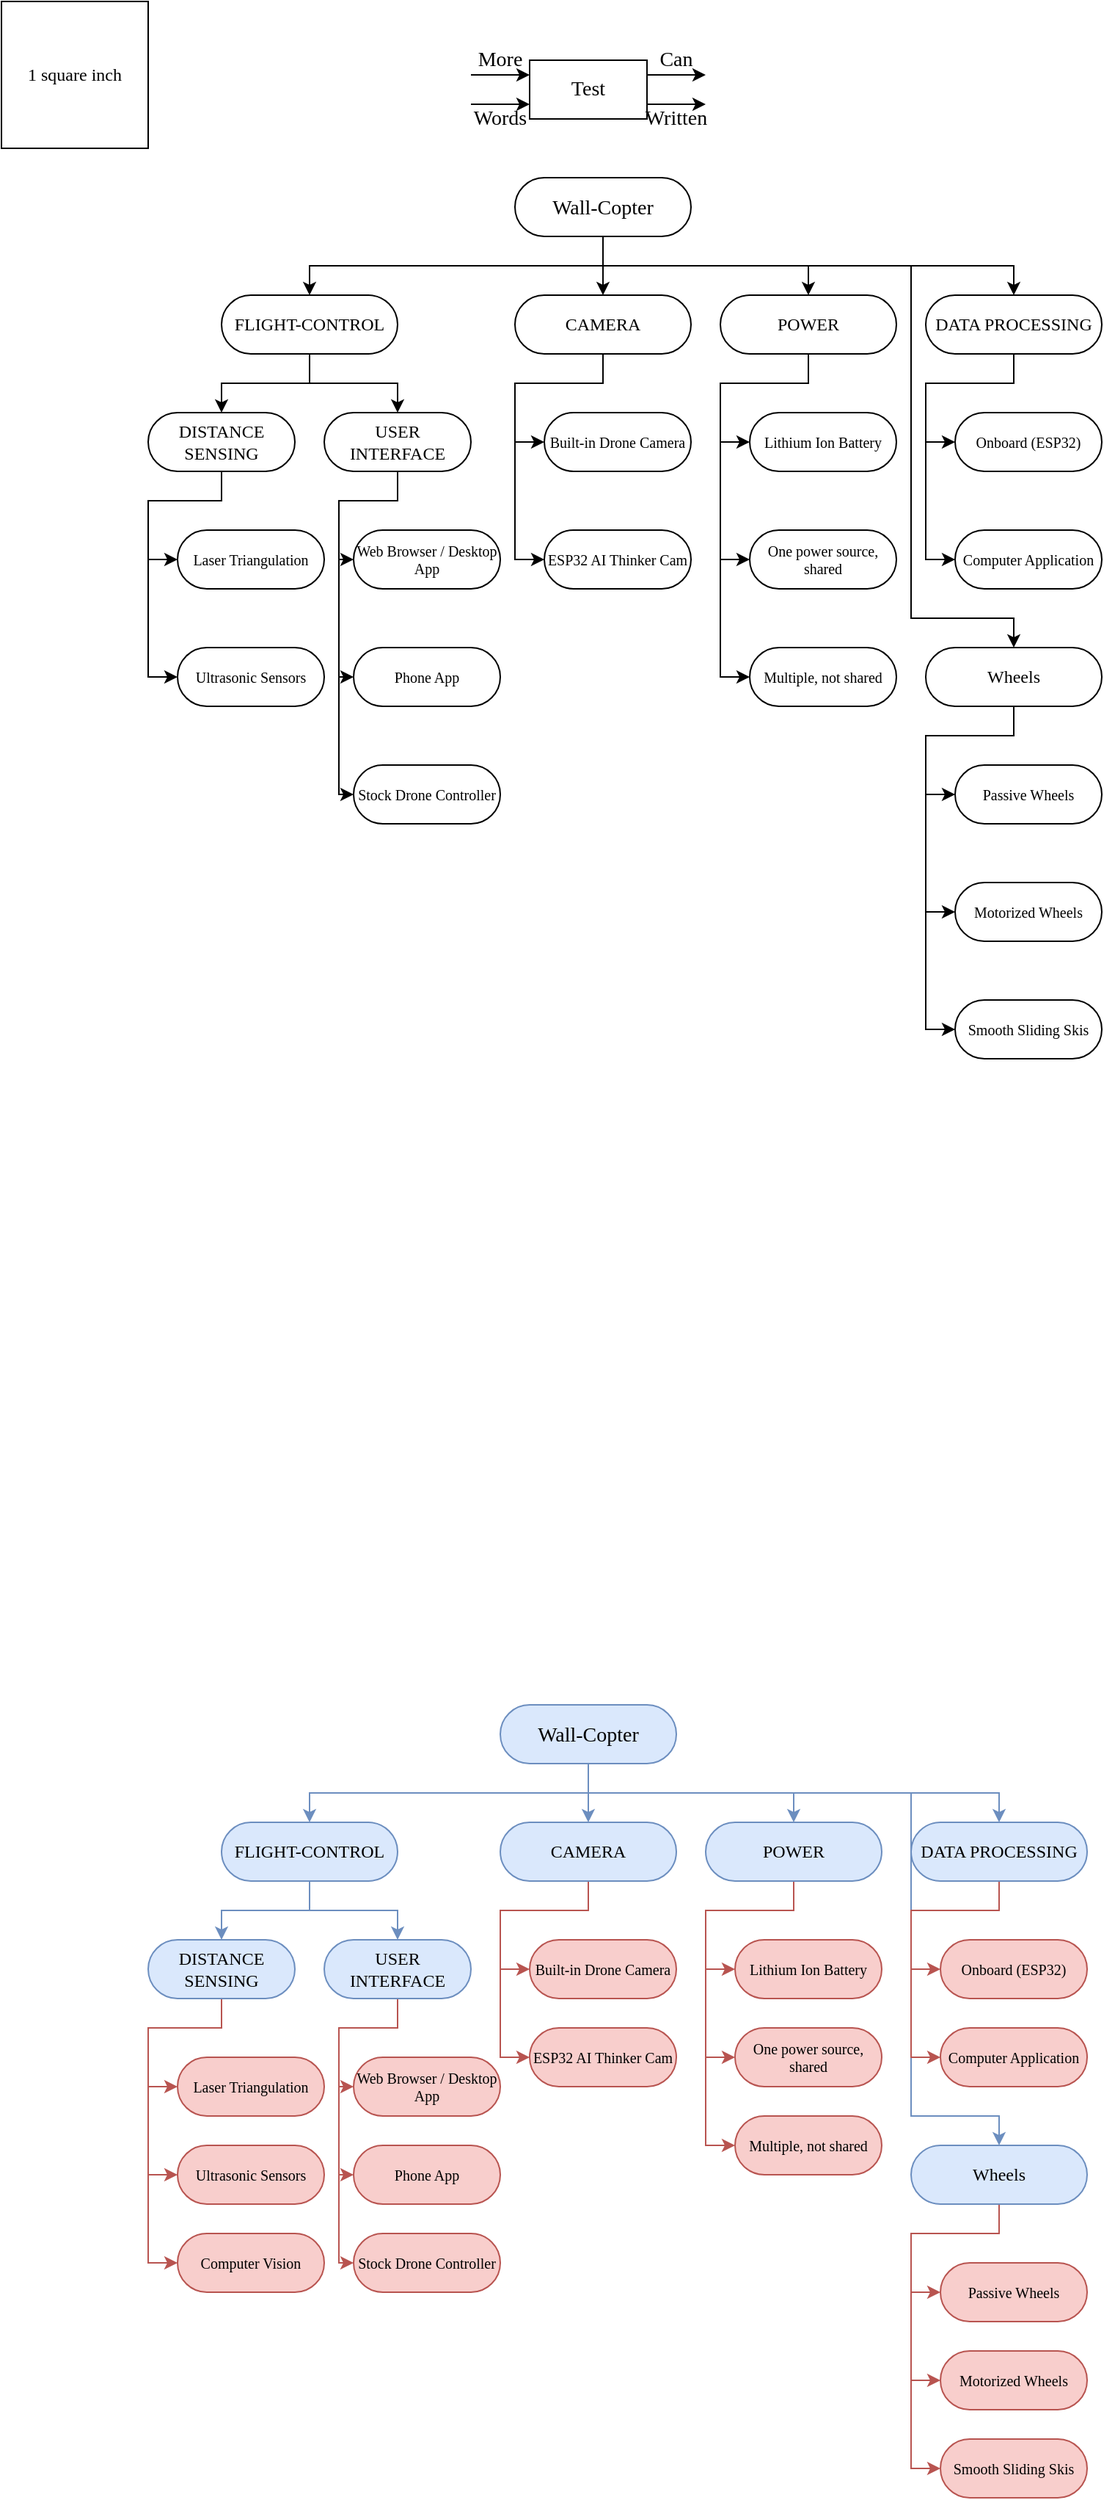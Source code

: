 <mxfile version="15.2.7" type="device" pages="4"><diagram id="TEvJ8eno1G13ZNiGK0sV" name="Page-1"><mxGraphModel dx="1086" dy="806" grid="1" gridSize="10" guides="1" tooltips="1" connect="1" arrows="1" fold="1" page="1" pageScale="1" pageWidth="850" pageHeight="1100" math="0" shadow="0"><root><mxCell id="0"/><mxCell id="1" parent="0"/><mxCell id="2" value="&lt;font face=&quot;Times New Roman&quot; style=&quot;font-size: 14px&quot;&gt;Test&lt;/font&gt;" style="rounded=0;whiteSpace=wrap;html=1;" parent="1" vertex="1"><mxGeometry x="360" y="40" width="80" height="40" as="geometry"/></mxCell><mxCell id="5" value="" style="endArrow=classic;html=1;entryX=0;entryY=0.25;entryDx=0;entryDy=0;" parent="1" target="2" edge="1"><mxGeometry width="50" height="50" relative="1" as="geometry"><mxPoint x="320" y="50" as="sourcePoint"/><mxPoint x="360" y="40" as="targetPoint"/></mxGeometry></mxCell><mxCell id="6" value="" style="endArrow=classic;html=1;entryX=0;entryY=0.75;entryDx=0;entryDy=0;" parent="1" target="2" edge="1"><mxGeometry width="50" height="50" relative="1" as="geometry"><mxPoint x="320" y="70" as="sourcePoint"/><mxPoint x="470" y="30" as="targetPoint"/></mxGeometry></mxCell><mxCell id="7" value="" style="endArrow=classic;html=1;exitX=1;exitY=0.25;exitDx=0;exitDy=0;" parent="1" source="2" edge="1"><mxGeometry width="50" height="50" relative="1" as="geometry"><mxPoint x="480" y="80" as="sourcePoint"/><mxPoint x="480" y="50" as="targetPoint"/></mxGeometry></mxCell><mxCell id="8" value="" style="endArrow=classic;html=1;exitX=1;exitY=0.75;exitDx=0;exitDy=0;" parent="1" source="2" edge="1"><mxGeometry width="50" height="50" relative="1" as="geometry"><mxPoint x="470" y="120" as="sourcePoint"/><mxPoint x="480" y="70" as="targetPoint"/></mxGeometry></mxCell><mxCell id="9" value="&lt;font face=&quot;Times New Roman&quot; style=&quot;font-size: 14px&quot;&gt;More&lt;/font&gt;" style="text;html=1;strokeColor=none;fillColor=none;align=center;verticalAlign=middle;whiteSpace=wrap;rounded=0;" parent="1" vertex="1"><mxGeometry x="320" y="30" width="40" height="20" as="geometry"/></mxCell><mxCell id="10" value="&lt;font face=&quot;Times New Roman&quot;&gt;&lt;span style=&quot;font-size: 14px&quot;&gt;Words&lt;/span&gt;&lt;/font&gt;" style="text;html=1;strokeColor=none;fillColor=none;align=center;verticalAlign=middle;whiteSpace=wrap;rounded=0;" parent="1" vertex="1"><mxGeometry x="320" y="70" width="40" height="20" as="geometry"/></mxCell><mxCell id="11" value="&lt;font face=&quot;Times New Roman&quot; style=&quot;font-size: 14px&quot;&gt;Can&lt;/font&gt;" style="text;html=1;strokeColor=none;fillColor=none;align=center;verticalAlign=middle;whiteSpace=wrap;rounded=0;" parent="1" vertex="1"><mxGeometry x="440" y="30" width="40" height="20" as="geometry"/></mxCell><mxCell id="12" value="&lt;font style=&quot;font-size: 14px&quot; face=&quot;Times New Roman&quot;&gt;Written&lt;/font&gt;" style="text;html=1;strokeColor=none;fillColor=none;align=center;verticalAlign=middle;whiteSpace=wrap;rounded=0;" parent="1" vertex="1"><mxGeometry x="440" y="70" width="40" height="20" as="geometry"/></mxCell><mxCell id="IiNR8GyhDu79H8-Orl3K-61" style="edgeStyle=orthogonalEdgeStyle;rounded=0;orthogonalLoop=1;jettySize=auto;html=1;exitX=0.5;exitY=1;exitDx=0;exitDy=0;entryX=0.5;entryY=0;entryDx=0;entryDy=0;fontFamily=Times New Roman;fontSize=10;" parent="1" source="IiNR8GyhDu79H8-Orl3K-12" target="IiNR8GyhDu79H8-Orl3K-13" edge="1"><mxGeometry relative="1" as="geometry"/></mxCell><mxCell id="IiNR8GyhDu79H8-Orl3K-62" style="edgeStyle=orthogonalEdgeStyle;rounded=0;orthogonalLoop=1;jettySize=auto;html=1;exitX=0.5;exitY=1;exitDx=0;exitDy=0;entryX=0.5;entryY=0;entryDx=0;entryDy=0;fontFamily=Times New Roman;fontSize=10;" parent="1" source="IiNR8GyhDu79H8-Orl3K-12" target="IiNR8GyhDu79H8-Orl3K-14" edge="1"><mxGeometry relative="1" as="geometry"/></mxCell><mxCell id="IiNR8GyhDu79H8-Orl3K-63" style="edgeStyle=orthogonalEdgeStyle;rounded=0;orthogonalLoop=1;jettySize=auto;html=1;exitX=0.5;exitY=1;exitDx=0;exitDy=0;entryX=0.5;entryY=0;entryDx=0;entryDy=0;fontFamily=Times New Roman;fontSize=10;" parent="1" source="IiNR8GyhDu79H8-Orl3K-12" target="IiNR8GyhDu79H8-Orl3K-15" edge="1"><mxGeometry relative="1" as="geometry"/></mxCell><mxCell id="IiNR8GyhDu79H8-Orl3K-64" style="edgeStyle=orthogonalEdgeStyle;rounded=0;orthogonalLoop=1;jettySize=auto;html=1;exitX=0.5;exitY=1;exitDx=0;exitDy=0;entryX=0.5;entryY=0;entryDx=0;entryDy=0;fontFamily=Times New Roman;fontSize=10;" parent="1" source="IiNR8GyhDu79H8-Orl3K-12" target="IiNR8GyhDu79H8-Orl3K-16" edge="1"><mxGeometry relative="1" as="geometry"/></mxCell><mxCell id="kqDbQ_L9j-UU695oV6HX-16" style="edgeStyle=orthogonalEdgeStyle;rounded=0;orthogonalLoop=1;jettySize=auto;html=1;exitX=0.5;exitY=1;exitDx=0;exitDy=0;entryX=0.5;entryY=0;entryDx=0;entryDy=0;fontFamily=Times New Roman;fontSize=10;" parent="1" source="IiNR8GyhDu79H8-Orl3K-12" target="kqDbQ_L9j-UU695oV6HX-12" edge="1"><mxGeometry relative="1" as="geometry"><Array as="points"><mxPoint x="410" y="180"/><mxPoint x="620" y="180"/><mxPoint x="620" y="420"/><mxPoint x="690" y="420"/></Array></mxGeometry></mxCell><mxCell id="IiNR8GyhDu79H8-Orl3K-12" value="&lt;font style=&quot;font-size: 14px;&quot; face=&quot;Times New Roman&quot;&gt;Wall-Copter&lt;/font&gt;" style="rounded=1;whiteSpace=wrap;html=1;arcSize=50;fontSize=14;" parent="1" vertex="1"><mxGeometry x="350" y="120" width="120" height="40" as="geometry"/></mxCell><mxCell id="IiNR8GyhDu79H8-Orl3K-45" style="edgeStyle=orthogonalEdgeStyle;rounded=0;orthogonalLoop=1;jettySize=auto;html=1;exitX=0.5;exitY=1;exitDx=0;exitDy=0;fontFamily=Times New Roman;fontSize=10;" parent="1" source="IiNR8GyhDu79H8-Orl3K-13" target="IiNR8GyhDu79H8-Orl3K-25" edge="1"><mxGeometry relative="1" as="geometry"/></mxCell><mxCell id="IiNR8GyhDu79H8-Orl3K-46" style="edgeStyle=orthogonalEdgeStyle;rounded=0;orthogonalLoop=1;jettySize=auto;html=1;exitX=0.5;exitY=1;exitDx=0;exitDy=0;entryX=0.5;entryY=0;entryDx=0;entryDy=0;fontFamily=Times New Roman;fontSize=10;" parent="1" source="IiNR8GyhDu79H8-Orl3K-13" target="IiNR8GyhDu79H8-Orl3K-26" edge="1"><mxGeometry relative="1" as="geometry"/></mxCell><mxCell id="IiNR8GyhDu79H8-Orl3K-13" value="FLIGHT-CONTROL" style="rounded=1;whiteSpace=wrap;html=1;fontSize=12;fontFamily=Times New Roman;arcSize=50;" parent="1" vertex="1"><mxGeometry x="150" y="200" width="120" height="40" as="geometry"/></mxCell><mxCell id="IiNR8GyhDu79H8-Orl3K-49" style="edgeStyle=orthogonalEdgeStyle;rounded=0;orthogonalLoop=1;jettySize=auto;html=1;exitX=0.5;exitY=1;exitDx=0;exitDy=0;entryX=0;entryY=0.5;entryDx=0;entryDy=0;fontFamily=Times New Roman;fontSize=10;" parent="1" source="IiNR8GyhDu79H8-Orl3K-14" target="IiNR8GyhDu79H8-Orl3K-17" edge="1"><mxGeometry relative="1" as="geometry"><Array as="points"><mxPoint x="410" y="260"/><mxPoint x="350" y="260"/><mxPoint x="350" y="300"/></Array></mxGeometry></mxCell><mxCell id="IiNR8GyhDu79H8-Orl3K-50" style="edgeStyle=orthogonalEdgeStyle;rounded=0;orthogonalLoop=1;jettySize=auto;html=1;exitX=0.5;exitY=1;exitDx=0;exitDy=0;entryX=0;entryY=0.5;entryDx=0;entryDy=0;fontFamily=Times New Roman;fontSize=10;" parent="1" source="IiNR8GyhDu79H8-Orl3K-14" target="IiNR8GyhDu79H8-Orl3K-18" edge="1"><mxGeometry relative="1" as="geometry"><Array as="points"><mxPoint x="410" y="260"/><mxPoint x="350" y="260"/><mxPoint x="350" y="380"/></Array></mxGeometry></mxCell><mxCell id="IiNR8GyhDu79H8-Orl3K-14" value="CAMERA" style="rounded=1;whiteSpace=wrap;html=1;fontFamily=Times New Roman;fontSize=12;arcSize=50;" parent="1" vertex="1"><mxGeometry x="350" y="200" width="120" height="40" as="geometry"/></mxCell><mxCell id="IiNR8GyhDu79H8-Orl3K-51" style="edgeStyle=orthogonalEdgeStyle;rounded=0;orthogonalLoop=1;jettySize=auto;html=1;exitX=0.5;exitY=1;exitDx=0;exitDy=0;entryX=0;entryY=0.5;entryDx=0;entryDy=0;fontFamily=Times New Roman;fontSize=10;" parent="1" source="IiNR8GyhDu79H8-Orl3K-15" target="IiNR8GyhDu79H8-Orl3K-22" edge="1"><mxGeometry relative="1" as="geometry"><Array as="points"><mxPoint x="550" y="260"/><mxPoint x="490" y="260"/><mxPoint x="490" y="460"/></Array></mxGeometry></mxCell><mxCell id="IiNR8GyhDu79H8-Orl3K-52" style="edgeStyle=orthogonalEdgeStyle;rounded=0;orthogonalLoop=1;jettySize=auto;html=1;exitX=0.5;exitY=1;exitDx=0;exitDy=0;entryX=0;entryY=0.5;entryDx=0;entryDy=0;fontFamily=Times New Roman;fontSize=10;" parent="1" source="IiNR8GyhDu79H8-Orl3K-15" target="IiNR8GyhDu79H8-Orl3K-21" edge="1"><mxGeometry relative="1" as="geometry"><Array as="points"><mxPoint x="550" y="260"/><mxPoint x="490" y="260"/><mxPoint x="490" y="380"/></Array></mxGeometry></mxCell><mxCell id="IiNR8GyhDu79H8-Orl3K-53" style="edgeStyle=orthogonalEdgeStyle;rounded=0;orthogonalLoop=1;jettySize=auto;html=1;exitX=0.5;exitY=1;exitDx=0;exitDy=0;entryX=0;entryY=0.5;entryDx=0;entryDy=0;fontFamily=Times New Roman;fontSize=10;" parent="1" source="IiNR8GyhDu79H8-Orl3K-15" target="IiNR8GyhDu79H8-Orl3K-20" edge="1"><mxGeometry relative="1" as="geometry"/></mxCell><mxCell id="IiNR8GyhDu79H8-Orl3K-15" value="POWER" style="rounded=1;whiteSpace=wrap;html=1;fontFamily=Times New Roman;fontSize=12;arcSize=50;" parent="1" vertex="1"><mxGeometry x="490" y="200" width="120" height="40" as="geometry"/></mxCell><mxCell id="IiNR8GyhDu79H8-Orl3K-54" style="edgeStyle=orthogonalEdgeStyle;rounded=0;orthogonalLoop=1;jettySize=auto;html=1;exitX=0.5;exitY=1;exitDx=0;exitDy=0;entryX=0;entryY=0.5;entryDx=0;entryDy=0;fontFamily=Times New Roman;fontSize=10;" parent="1" source="IiNR8GyhDu79H8-Orl3K-16" target="IiNR8GyhDu79H8-Orl3K-24" edge="1"><mxGeometry relative="1" as="geometry"><Array as="points"><mxPoint x="690" y="260"/><mxPoint x="630" y="260"/><mxPoint x="630" y="380"/></Array></mxGeometry></mxCell><mxCell id="IiNR8GyhDu79H8-Orl3K-55" style="edgeStyle=orthogonalEdgeStyle;rounded=0;orthogonalLoop=1;jettySize=auto;html=1;exitX=0.5;exitY=1;exitDx=0;exitDy=0;entryX=0;entryY=0.5;entryDx=0;entryDy=0;fontFamily=Times New Roman;fontSize=10;" parent="1" source="IiNR8GyhDu79H8-Orl3K-16" target="IiNR8GyhDu79H8-Orl3K-23" edge="1"><mxGeometry relative="1" as="geometry"/></mxCell><mxCell id="IiNR8GyhDu79H8-Orl3K-16" value="DATA PROCESSING" style="rounded=1;whiteSpace=wrap;html=1;fontFamily=Times New Roman;fontSize=12;arcSize=50;" parent="1" vertex="1"><mxGeometry x="630" y="200" width="120" height="40" as="geometry"/></mxCell><mxCell id="IiNR8GyhDu79H8-Orl3K-17" value="Built-in Drone Camera" style="rounded=1;whiteSpace=wrap;html=1;fontFamily=Times New Roman;fontSize=10;arcSize=50;" parent="1" vertex="1"><mxGeometry x="370" y="280" width="100" height="40" as="geometry"/></mxCell><mxCell id="IiNR8GyhDu79H8-Orl3K-18" value="ESP32 AI Thinker Cam" style="rounded=1;whiteSpace=wrap;html=1;fontFamily=Times New Roman;fontSize=10;arcSize=50;" parent="1" vertex="1"><mxGeometry x="370" y="360" width="100" height="40" as="geometry"/></mxCell><mxCell id="IiNR8GyhDu79H8-Orl3K-20" value="Lithium Ion Battery" style="rounded=1;whiteSpace=wrap;html=1;fontFamily=Times New Roman;fontSize=10;arcSize=50;" parent="1" vertex="1"><mxGeometry x="510" y="280" width="100" height="40" as="geometry"/></mxCell><mxCell id="IiNR8GyhDu79H8-Orl3K-21" value="One power source, shared" style="rounded=1;whiteSpace=wrap;html=1;fontFamily=Times New Roman;fontSize=10;arcSize=50;" parent="1" vertex="1"><mxGeometry x="510" y="360" width="100" height="40" as="geometry"/></mxCell><mxCell id="IiNR8GyhDu79H8-Orl3K-22" value="Multiple, not shared" style="rounded=1;whiteSpace=wrap;html=1;fontFamily=Times New Roman;fontSize=10;arcSize=50;" parent="1" vertex="1"><mxGeometry x="510" y="440" width="100" height="40" as="geometry"/></mxCell><mxCell id="IiNR8GyhDu79H8-Orl3K-23" value="Onboard (ESP32)" style="rounded=1;whiteSpace=wrap;html=1;fontFamily=Times New Roman;fontSize=10;arcSize=50;" parent="1" vertex="1"><mxGeometry x="650" y="280" width="100" height="40" as="geometry"/></mxCell><mxCell id="IiNR8GyhDu79H8-Orl3K-24" value="Computer Application" style="rounded=1;whiteSpace=wrap;html=1;fontFamily=Times New Roman;fontSize=10;arcSize=50;" parent="1" vertex="1"><mxGeometry x="650" y="360" width="100" height="40" as="geometry"/></mxCell><mxCell id="IiNR8GyhDu79H8-Orl3K-59" style="edgeStyle=orthogonalEdgeStyle;rounded=0;orthogonalLoop=1;jettySize=auto;html=1;exitX=0.5;exitY=1;exitDx=0;exitDy=0;entryX=0;entryY=0.5;entryDx=0;entryDy=0;fontFamily=Times New Roman;fontSize=10;" parent="1" source="IiNR8GyhDu79H8-Orl3K-25" target="IiNR8GyhDu79H8-Orl3K-27" edge="1"><mxGeometry relative="1" as="geometry"/></mxCell><mxCell id="IiNR8GyhDu79H8-Orl3K-60" style="edgeStyle=orthogonalEdgeStyle;rounded=0;orthogonalLoop=1;jettySize=auto;html=1;exitX=0.5;exitY=1;exitDx=0;exitDy=0;entryX=0;entryY=0.5;entryDx=0;entryDy=0;fontFamily=Times New Roman;fontSize=10;" parent="1" source="IiNR8GyhDu79H8-Orl3K-25" target="IiNR8GyhDu79H8-Orl3K-28" edge="1"><mxGeometry relative="1" as="geometry"><Array as="points"><mxPoint x="150" y="340"/><mxPoint x="100" y="340"/><mxPoint x="100" y="460"/></Array></mxGeometry></mxCell><mxCell id="IiNR8GyhDu79H8-Orl3K-25" value="DISTANCE SENSING" style="rounded=1;whiteSpace=wrap;html=1;fontFamily=Times New Roman;fontSize=12;arcSize=50;" parent="1" vertex="1"><mxGeometry x="100" y="280" width="100" height="40" as="geometry"/></mxCell><mxCell id="IiNR8GyhDu79H8-Orl3K-56" style="edgeStyle=orthogonalEdgeStyle;rounded=0;orthogonalLoop=1;jettySize=auto;html=1;exitX=0.5;exitY=1;exitDx=0;exitDy=0;entryX=0;entryY=0.5;entryDx=0;entryDy=0;fontFamily=Times New Roman;fontSize=10;" parent="1" source="IiNR8GyhDu79H8-Orl3K-26" target="IiNR8GyhDu79H8-Orl3K-29" edge="1"><mxGeometry relative="1" as="geometry"><Array as="points"><mxPoint x="270" y="340"/><mxPoint x="230" y="340"/><mxPoint x="230" y="380"/></Array></mxGeometry></mxCell><mxCell id="IiNR8GyhDu79H8-Orl3K-57" style="edgeStyle=orthogonalEdgeStyle;rounded=0;orthogonalLoop=1;jettySize=auto;html=1;exitX=0.5;exitY=1;exitDx=0;exitDy=0;entryX=0;entryY=0.5;entryDx=0;entryDy=0;fontFamily=Times New Roman;fontSize=10;" parent="1" source="IiNR8GyhDu79H8-Orl3K-26" target="IiNR8GyhDu79H8-Orl3K-30" edge="1"><mxGeometry relative="1" as="geometry"><Array as="points"><mxPoint x="270" y="340"/><mxPoint x="230" y="340"/><mxPoint x="230" y="460"/></Array></mxGeometry></mxCell><mxCell id="IiNR8GyhDu79H8-Orl3K-58" style="edgeStyle=orthogonalEdgeStyle;rounded=0;orthogonalLoop=1;jettySize=auto;html=1;exitX=0.5;exitY=1;exitDx=0;exitDy=0;entryX=0;entryY=0.5;entryDx=0;entryDy=0;fontFamily=Times New Roman;fontSize=10;" parent="1" source="IiNR8GyhDu79H8-Orl3K-26" target="IiNR8GyhDu79H8-Orl3K-31" edge="1"><mxGeometry relative="1" as="geometry"><Array as="points"><mxPoint x="270" y="340"/><mxPoint x="230" y="340"/><mxPoint x="230" y="540"/></Array></mxGeometry></mxCell><mxCell id="IiNR8GyhDu79H8-Orl3K-26" value="USER INTERFACE" style="rounded=1;whiteSpace=wrap;html=1;fontFamily=Times New Roman;fontSize=12;arcSize=50;" parent="1" vertex="1"><mxGeometry x="220" y="280" width="100" height="40" as="geometry"/></mxCell><mxCell id="IiNR8GyhDu79H8-Orl3K-27" value="Laser Triangulation" style="rounded=1;whiteSpace=wrap;html=1;fontFamily=Times New Roman;fontSize=10;arcSize=50;" parent="1" vertex="1"><mxGeometry x="120" y="360" width="100" height="40" as="geometry"/></mxCell><mxCell id="IiNR8GyhDu79H8-Orl3K-28" value="Ultrasonic Sensors" style="rounded=1;whiteSpace=wrap;html=1;fontFamily=Times New Roman;fontSize=10;arcSize=50;" parent="1" vertex="1"><mxGeometry x="120" y="440" width="100" height="40" as="geometry"/></mxCell><mxCell id="IiNR8GyhDu79H8-Orl3K-29" value="Web Browser / Desktop App" style="rounded=1;whiteSpace=wrap;html=1;fontFamily=Times New Roman;fontSize=10;arcSize=50;" parent="1" vertex="1"><mxGeometry x="240" y="360" width="100" height="40" as="geometry"/></mxCell><mxCell id="IiNR8GyhDu79H8-Orl3K-30" value="Phone App" style="rounded=1;whiteSpace=wrap;html=1;fontFamily=Times New Roman;fontSize=10;arcSize=50;" parent="1" vertex="1"><mxGeometry x="240" y="440" width="100" height="40" as="geometry"/></mxCell><mxCell id="IiNR8GyhDu79H8-Orl3K-31" value="Stock Drone Controller" style="rounded=1;whiteSpace=wrap;html=1;fontFamily=Times New Roman;fontSize=10;arcSize=50;" parent="1" vertex="1"><mxGeometry x="240" y="520" width="100" height="40" as="geometry"/></mxCell><mxCell id="IiNR8GyhDu79H8-Orl3K-32" value="1 square inch" style="rounded=0;whiteSpace=wrap;html=1;fontFamily=Times New Roman;fontSize=12;" parent="1" vertex="1"><mxGeometry width="100" height="100" as="geometry"/></mxCell><mxCell id="kqDbQ_L9j-UU695oV6HX-18" style="edgeStyle=orthogonalEdgeStyle;rounded=0;orthogonalLoop=1;jettySize=auto;html=1;exitX=0.5;exitY=1;exitDx=0;exitDy=0;entryX=0;entryY=0.5;entryDx=0;entryDy=0;fontFamily=Times New Roman;fontSize=10;" parent="1" source="kqDbQ_L9j-UU695oV6HX-12" target="kqDbQ_L9j-UU695oV6HX-13" edge="1"><mxGeometry relative="1" as="geometry"/></mxCell><mxCell id="kqDbQ_L9j-UU695oV6HX-19" style="edgeStyle=orthogonalEdgeStyle;rounded=0;orthogonalLoop=1;jettySize=auto;html=1;exitX=0.5;exitY=1;exitDx=0;exitDy=0;entryX=0;entryY=0.5;entryDx=0;entryDy=0;fontFamily=Times New Roman;fontSize=10;" parent="1" source="kqDbQ_L9j-UU695oV6HX-12" target="kqDbQ_L9j-UU695oV6HX-14" edge="1"><mxGeometry relative="1" as="geometry"><Array as="points"><mxPoint x="690" y="500"/><mxPoint x="630" y="500"/><mxPoint x="630" y="620"/></Array></mxGeometry></mxCell><mxCell id="kqDbQ_L9j-UU695oV6HX-20" style="edgeStyle=orthogonalEdgeStyle;rounded=0;orthogonalLoop=1;jettySize=auto;html=1;exitX=0.5;exitY=1;exitDx=0;exitDy=0;entryX=0;entryY=0.5;entryDx=0;entryDy=0;fontFamily=Times New Roman;fontSize=10;" parent="1" source="kqDbQ_L9j-UU695oV6HX-12" target="kqDbQ_L9j-UU695oV6HX-17" edge="1"><mxGeometry relative="1" as="geometry"><Array as="points"><mxPoint x="690" y="500"/><mxPoint x="630" y="500"/><mxPoint x="630" y="700"/></Array></mxGeometry></mxCell><mxCell id="kqDbQ_L9j-UU695oV6HX-12" value="Wheels" style="rounded=1;whiteSpace=wrap;html=1;fontFamily=Times New Roman;fontSize=12;arcSize=50;" parent="1" vertex="1"><mxGeometry x="630" y="440" width="120" height="40" as="geometry"/></mxCell><mxCell id="kqDbQ_L9j-UU695oV6HX-13" value="Passive Wheels" style="rounded=1;whiteSpace=wrap;html=1;fontFamily=Times New Roman;fontSize=10;arcSize=50;" parent="1" vertex="1"><mxGeometry x="650" y="520" width="100" height="40" as="geometry"/></mxCell><mxCell id="kqDbQ_L9j-UU695oV6HX-14" value="Motorized Wheels" style="rounded=1;whiteSpace=wrap;html=1;fontFamily=Times New Roman;fontSize=10;arcSize=50;" parent="1" vertex="1"><mxGeometry x="650" y="600" width="100" height="40" as="geometry"/></mxCell><mxCell id="kqDbQ_L9j-UU695oV6HX-17" value="Smooth Sliding Skis" style="rounded=1;whiteSpace=wrap;html=1;fontFamily=Times New Roman;fontSize=10;arcSize=50;" parent="1" vertex="1"><mxGeometry x="650" y="680" width="100" height="40" as="geometry"/></mxCell><mxCell id="GqkmUO--kqsJQaCrhmDH-12" style="edgeStyle=orthogonalEdgeStyle;rounded=0;orthogonalLoop=1;jettySize=auto;html=1;exitX=0.5;exitY=1;exitDx=0;exitDy=0;entryX=0.5;entryY=0;entryDx=0;entryDy=0;fontFamily=Times New Roman;fontSize=10;fillColor=#dae8fc;strokeColor=#6c8ebf;" parent="1" source="GqkmUO--kqsJQaCrhmDH-17" target="GqkmUO--kqsJQaCrhmDH-20" edge="1"><mxGeometry relative="1" as="geometry"><Array as="points"><mxPoint x="400" y="1200"/><mxPoint x="400" y="1220"/><mxPoint x="210" y="1220"/></Array></mxGeometry></mxCell><mxCell id="GqkmUO--kqsJQaCrhmDH-13" style="edgeStyle=orthogonalEdgeStyle;rounded=0;orthogonalLoop=1;jettySize=auto;html=1;exitX=0.5;exitY=1;exitDx=0;exitDy=0;entryX=0.5;entryY=0;entryDx=0;entryDy=0;fontFamily=Times New Roman;fontSize=10;fillColor=#dae8fc;strokeColor=#6c8ebf;" parent="1" source="GqkmUO--kqsJQaCrhmDH-17" target="GqkmUO--kqsJQaCrhmDH-23" edge="1"><mxGeometry relative="1" as="geometry"><Array as="points"><mxPoint x="400" y="1200"/></Array></mxGeometry></mxCell><mxCell id="GqkmUO--kqsJQaCrhmDH-14" style="edgeStyle=orthogonalEdgeStyle;rounded=0;orthogonalLoop=1;jettySize=auto;html=1;exitX=0.5;exitY=1;exitDx=0;exitDy=0;entryX=0.5;entryY=0;entryDx=0;entryDy=0;fontFamily=Times New Roman;fontSize=10;fillColor=#dae8fc;strokeColor=#6c8ebf;" parent="1" source="GqkmUO--kqsJQaCrhmDH-17" target="GqkmUO--kqsJQaCrhmDH-27" edge="1"><mxGeometry relative="1" as="geometry"><Array as="points"><mxPoint x="400" y="1200"/><mxPoint x="400" y="1220"/><mxPoint x="550" y="1220"/></Array></mxGeometry></mxCell><mxCell id="GqkmUO--kqsJQaCrhmDH-15" style="edgeStyle=orthogonalEdgeStyle;rounded=0;orthogonalLoop=1;jettySize=auto;html=1;exitX=0.5;exitY=1;exitDx=0;exitDy=0;entryX=0.5;entryY=0;entryDx=0;entryDy=0;fontFamily=Times New Roman;fontSize=10;fillColor=#dae8fc;strokeColor=#6c8ebf;" parent="1" source="GqkmUO--kqsJQaCrhmDH-17" target="GqkmUO--kqsJQaCrhmDH-30" edge="1"><mxGeometry relative="1" as="geometry"><Array as="points"><mxPoint x="400" y="1200"/><mxPoint x="400" y="1220"/><mxPoint x="690" y="1220"/></Array></mxGeometry></mxCell><mxCell id="GqkmUO--kqsJQaCrhmDH-16" style="edgeStyle=orthogonalEdgeStyle;rounded=0;orthogonalLoop=1;jettySize=auto;html=1;exitX=0.5;exitY=1;exitDx=0;exitDy=0;entryX=0.5;entryY=0;entryDx=0;entryDy=0;fontFamily=Times New Roman;fontSize=10;fillColor=#dae8fc;strokeColor=#6c8ebf;" parent="1" source="GqkmUO--kqsJQaCrhmDH-17" target="GqkmUO--kqsJQaCrhmDH-54" edge="1"><mxGeometry relative="1" as="geometry"><Array as="points"><mxPoint x="400" y="1200"/><mxPoint x="400" y="1220"/><mxPoint x="620" y="1220"/><mxPoint x="620" y="1440"/><mxPoint x="690" y="1440"/></Array></mxGeometry></mxCell><mxCell id="GqkmUO--kqsJQaCrhmDH-17" value="&lt;font style=&quot;font-size: 14px;&quot; face=&quot;Times New Roman&quot;&gt;Wall-Copter&lt;/font&gt;" style="rounded=1;whiteSpace=wrap;html=1;arcSize=50;fontSize=14;fillColor=#dae8fc;strokeColor=#6c8ebf;" parent="1" vertex="1"><mxGeometry x="340" y="1160" width="120" height="40" as="geometry"/></mxCell><mxCell id="GqkmUO--kqsJQaCrhmDH-18" style="edgeStyle=orthogonalEdgeStyle;rounded=0;orthogonalLoop=1;jettySize=auto;html=1;exitX=0.5;exitY=1;exitDx=0;exitDy=0;fontFamily=Times New Roman;fontSize=10;fillColor=#dae8fc;strokeColor=#6c8ebf;" parent="1" source="GqkmUO--kqsJQaCrhmDH-20" target="GqkmUO--kqsJQaCrhmDH-41" edge="1"><mxGeometry relative="1" as="geometry"/></mxCell><mxCell id="GqkmUO--kqsJQaCrhmDH-19" style="edgeStyle=orthogonalEdgeStyle;rounded=0;orthogonalLoop=1;jettySize=auto;html=1;exitX=0.5;exitY=1;exitDx=0;exitDy=0;entryX=0.5;entryY=0;entryDx=0;entryDy=0;fontFamily=Times New Roman;fontSize=10;fillColor=#dae8fc;strokeColor=#6c8ebf;" parent="1" source="GqkmUO--kqsJQaCrhmDH-20" target="GqkmUO--kqsJQaCrhmDH-45" edge="1"><mxGeometry relative="1" as="geometry"/></mxCell><mxCell id="GqkmUO--kqsJQaCrhmDH-20" value="FLIGHT-CONTROL" style="rounded=1;whiteSpace=wrap;html=1;fontSize=12;fontFamily=Times New Roman;arcSize=50;fillColor=#dae8fc;strokeColor=#6c8ebf;" parent="1" vertex="1"><mxGeometry x="150" y="1240" width="120" height="40" as="geometry"/></mxCell><mxCell id="GqkmUO--kqsJQaCrhmDH-21" style="edgeStyle=orthogonalEdgeStyle;rounded=0;orthogonalLoop=1;jettySize=auto;html=1;exitX=0.5;exitY=1;exitDx=0;exitDy=0;entryX=0;entryY=0.5;entryDx=0;entryDy=0;fontFamily=Times New Roman;fontSize=10;fillColor=#f8cecc;strokeColor=#b85450;" parent="1" source="GqkmUO--kqsJQaCrhmDH-23" target="GqkmUO--kqsJQaCrhmDH-31" edge="1"><mxGeometry relative="1" as="geometry"><Array as="points"><mxPoint x="400" y="1300"/><mxPoint x="340" y="1300"/><mxPoint x="340" y="1340"/></Array></mxGeometry></mxCell><mxCell id="GqkmUO--kqsJQaCrhmDH-22" style="edgeStyle=orthogonalEdgeStyle;rounded=0;orthogonalLoop=1;jettySize=auto;html=1;exitX=0.5;exitY=1;exitDx=0;exitDy=0;entryX=0;entryY=0.5;entryDx=0;entryDy=0;fontFamily=Times New Roman;fontSize=10;fillColor=#f8cecc;strokeColor=#b85450;" parent="1" source="GqkmUO--kqsJQaCrhmDH-23" target="GqkmUO--kqsJQaCrhmDH-32" edge="1"><mxGeometry relative="1" as="geometry"><Array as="points"><mxPoint x="400" y="1300"/><mxPoint x="340" y="1300"/><mxPoint x="340" y="1400"/></Array></mxGeometry></mxCell><mxCell id="GqkmUO--kqsJQaCrhmDH-23" value="CAMERA" style="rounded=1;whiteSpace=wrap;html=1;fontFamily=Times New Roman;fontSize=12;arcSize=50;fillColor=#dae8fc;strokeColor=#6c8ebf;" parent="1" vertex="1"><mxGeometry x="340" y="1240" width="120" height="40" as="geometry"/></mxCell><mxCell id="GqkmUO--kqsJQaCrhmDH-24" style="edgeStyle=orthogonalEdgeStyle;rounded=0;orthogonalLoop=1;jettySize=auto;html=1;exitX=0.5;exitY=1;exitDx=0;exitDy=0;entryX=0;entryY=0.5;entryDx=0;entryDy=0;fontFamily=Times New Roman;fontSize=10;fillColor=#f8cecc;strokeColor=#b85450;" parent="1" source="GqkmUO--kqsJQaCrhmDH-27" target="GqkmUO--kqsJQaCrhmDH-35" edge="1"><mxGeometry relative="1" as="geometry"><Array as="points"><mxPoint x="540" y="1300"/><mxPoint x="480" y="1300"/><mxPoint x="480" y="1460"/></Array></mxGeometry></mxCell><mxCell id="GqkmUO--kqsJQaCrhmDH-25" style="edgeStyle=orthogonalEdgeStyle;rounded=0;orthogonalLoop=1;jettySize=auto;html=1;exitX=0.5;exitY=1;exitDx=0;exitDy=0;entryX=0;entryY=0.5;entryDx=0;entryDy=0;fontFamily=Times New Roman;fontSize=10;fillColor=#f8cecc;strokeColor=#b85450;" parent="1" source="GqkmUO--kqsJQaCrhmDH-27" target="GqkmUO--kqsJQaCrhmDH-34" edge="1"><mxGeometry relative="1" as="geometry"><Array as="points"><mxPoint x="540" y="1300"/><mxPoint x="480" y="1300"/><mxPoint x="480" y="1400"/></Array></mxGeometry></mxCell><mxCell id="GqkmUO--kqsJQaCrhmDH-26" style="edgeStyle=orthogonalEdgeStyle;rounded=0;orthogonalLoop=1;jettySize=auto;html=1;exitX=0.5;exitY=1;exitDx=0;exitDy=0;entryX=0;entryY=0.5;entryDx=0;entryDy=0;fontFamily=Times New Roman;fontSize=10;fillColor=#f8cecc;strokeColor=#b85450;" parent="1" source="GqkmUO--kqsJQaCrhmDH-27" target="GqkmUO--kqsJQaCrhmDH-33" edge="1"><mxGeometry relative="1" as="geometry"/></mxCell><mxCell id="GqkmUO--kqsJQaCrhmDH-27" value="POWER" style="rounded=1;whiteSpace=wrap;html=1;fontFamily=Times New Roman;fontSize=12;arcSize=50;fillColor=#dae8fc;strokeColor=#6c8ebf;" parent="1" vertex="1"><mxGeometry x="480" y="1240" width="120" height="40" as="geometry"/></mxCell><mxCell id="GqkmUO--kqsJQaCrhmDH-28" style="edgeStyle=orthogonalEdgeStyle;rounded=0;orthogonalLoop=1;jettySize=auto;html=1;exitX=0.5;exitY=1;exitDx=0;exitDy=0;entryX=0;entryY=0.5;entryDx=0;entryDy=0;fontFamily=Times New Roman;fontSize=10;fillColor=#f8cecc;strokeColor=#b85450;" parent="1" source="GqkmUO--kqsJQaCrhmDH-30" target="GqkmUO--kqsJQaCrhmDH-37" edge="1"><mxGeometry relative="1" as="geometry"><Array as="points"><mxPoint x="680" y="1300"/><mxPoint x="620" y="1300"/><mxPoint x="620" y="1400"/></Array></mxGeometry></mxCell><mxCell id="GqkmUO--kqsJQaCrhmDH-29" style="edgeStyle=orthogonalEdgeStyle;rounded=0;orthogonalLoop=1;jettySize=auto;html=1;exitX=0.5;exitY=1;exitDx=0;exitDy=0;entryX=0;entryY=0.5;entryDx=0;entryDy=0;fontFamily=Times New Roman;fontSize=10;fillColor=#f8cecc;strokeColor=#b85450;" parent="1" source="GqkmUO--kqsJQaCrhmDH-30" target="GqkmUO--kqsJQaCrhmDH-36" edge="1"><mxGeometry relative="1" as="geometry"/></mxCell><mxCell id="GqkmUO--kqsJQaCrhmDH-30" value="DATA PROCESSING" style="rounded=1;whiteSpace=wrap;html=1;fontFamily=Times New Roman;fontSize=12;arcSize=50;fillColor=#dae8fc;strokeColor=#6c8ebf;" parent="1" vertex="1"><mxGeometry x="620" y="1240" width="120" height="40" as="geometry"/></mxCell><mxCell id="GqkmUO--kqsJQaCrhmDH-31" value="Built-in Drone Camera" style="rounded=1;whiteSpace=wrap;html=1;fontFamily=Times New Roman;fontSize=10;arcSize=50;fillColor=#f8cecc;strokeColor=#b85450;" parent="1" vertex="1"><mxGeometry x="360" y="1320" width="100" height="40" as="geometry"/></mxCell><mxCell id="GqkmUO--kqsJQaCrhmDH-32" value="ESP32 AI Thinker Cam" style="rounded=1;whiteSpace=wrap;html=1;fontFamily=Times New Roman;fontSize=10;arcSize=50;fillColor=#f8cecc;strokeColor=#b85450;" parent="1" vertex="1"><mxGeometry x="360" y="1380" width="100" height="40" as="geometry"/></mxCell><mxCell id="GqkmUO--kqsJQaCrhmDH-33" value="Lithium Ion Battery" style="rounded=1;whiteSpace=wrap;html=1;fontFamily=Times New Roman;fontSize=10;arcSize=50;fillColor=#f8cecc;strokeColor=#b85450;" parent="1" vertex="1"><mxGeometry x="500" y="1320" width="100" height="40" as="geometry"/></mxCell><mxCell id="GqkmUO--kqsJQaCrhmDH-34" value="One power source, shared" style="rounded=1;whiteSpace=wrap;html=1;fontFamily=Times New Roman;fontSize=10;arcSize=50;fillColor=#f8cecc;strokeColor=#b85450;" parent="1" vertex="1"><mxGeometry x="500" y="1380" width="100" height="40" as="geometry"/></mxCell><mxCell id="GqkmUO--kqsJQaCrhmDH-35" value="Multiple, not shared" style="rounded=1;whiteSpace=wrap;html=1;fontFamily=Times New Roman;fontSize=10;arcSize=50;fillColor=#f8cecc;strokeColor=#b85450;" parent="1" vertex="1"><mxGeometry x="500" y="1440" width="100" height="40" as="geometry"/></mxCell><mxCell id="GqkmUO--kqsJQaCrhmDH-36" value="Onboard (ESP32)" style="rounded=1;whiteSpace=wrap;html=1;fontFamily=Times New Roman;fontSize=10;arcSize=50;fillColor=#f8cecc;strokeColor=#b85450;" parent="1" vertex="1"><mxGeometry x="640" y="1320" width="100" height="40" as="geometry"/></mxCell><mxCell id="GqkmUO--kqsJQaCrhmDH-37" value="Computer Application" style="rounded=1;whiteSpace=wrap;html=1;fontFamily=Times New Roman;fontSize=10;arcSize=50;fillColor=#f8cecc;strokeColor=#b85450;" parent="1" vertex="1"><mxGeometry x="640" y="1380" width="100" height="40" as="geometry"/></mxCell><mxCell id="GqkmUO--kqsJQaCrhmDH-38" style="edgeStyle=orthogonalEdgeStyle;rounded=0;orthogonalLoop=1;jettySize=auto;html=1;exitX=0.5;exitY=1;exitDx=0;exitDy=0;entryX=0;entryY=0.5;entryDx=0;entryDy=0;fontFamily=Times New Roman;fontSize=10;fillColor=#f8cecc;strokeColor=#b85450;" parent="1" source="GqkmUO--kqsJQaCrhmDH-41" target="GqkmUO--kqsJQaCrhmDH-46" edge="1"><mxGeometry relative="1" as="geometry"/></mxCell><mxCell id="GqkmUO--kqsJQaCrhmDH-39" style="edgeStyle=orthogonalEdgeStyle;rounded=0;orthogonalLoop=1;jettySize=auto;html=1;exitX=0.5;exitY=1;exitDx=0;exitDy=0;entryX=0;entryY=0.5;entryDx=0;entryDy=0;fontFamily=Times New Roman;fontSize=10;fillColor=#f8cecc;strokeColor=#b85450;" parent="1" source="GqkmUO--kqsJQaCrhmDH-41" target="GqkmUO--kqsJQaCrhmDH-47" edge="1"><mxGeometry relative="1" as="geometry"><Array as="points"><mxPoint x="150" y="1380"/><mxPoint x="100" y="1380"/><mxPoint x="100" y="1480"/></Array></mxGeometry></mxCell><mxCell id="GqkmUO--kqsJQaCrhmDH-40" style="edgeStyle=orthogonalEdgeStyle;rounded=0;orthogonalLoop=1;jettySize=auto;html=1;exitX=0.5;exitY=1;exitDx=0;exitDy=0;entryX=0;entryY=0.5;entryDx=0;entryDy=0;fontFamily=Times New Roman;fontSize=10;fillColor=#f8cecc;strokeColor=#b85450;" parent="1" source="GqkmUO--kqsJQaCrhmDH-41" target="GqkmUO--kqsJQaCrhmDH-59" edge="1"><mxGeometry relative="1" as="geometry"><Array as="points"><mxPoint x="150" y="1380"/><mxPoint x="100" y="1380"/><mxPoint x="100" y="1540"/></Array></mxGeometry></mxCell><mxCell id="GqkmUO--kqsJQaCrhmDH-41" value="DISTANCE SENSING" style="rounded=1;whiteSpace=wrap;html=1;fontFamily=Times New Roman;fontSize=12;arcSize=50;fillColor=#dae8fc;strokeColor=#6c8ebf;" parent="1" vertex="1"><mxGeometry x="100" y="1320" width="100" height="40" as="geometry"/></mxCell><mxCell id="GqkmUO--kqsJQaCrhmDH-42" style="edgeStyle=orthogonalEdgeStyle;rounded=0;orthogonalLoop=1;jettySize=auto;html=1;exitX=0.5;exitY=1;exitDx=0;exitDy=0;entryX=0;entryY=0.5;entryDx=0;entryDy=0;fontFamily=Times New Roman;fontSize=10;fillColor=#f8cecc;strokeColor=#b85450;" parent="1" source="GqkmUO--kqsJQaCrhmDH-45" target="GqkmUO--kqsJQaCrhmDH-48" edge="1"><mxGeometry relative="1" as="geometry"><Array as="points"><mxPoint x="270" y="1380"/><mxPoint x="230" y="1380"/><mxPoint x="230" y="1420"/></Array></mxGeometry></mxCell><mxCell id="GqkmUO--kqsJQaCrhmDH-43" style="edgeStyle=orthogonalEdgeStyle;rounded=0;orthogonalLoop=1;jettySize=auto;html=1;exitX=0.5;exitY=1;exitDx=0;exitDy=0;entryX=0;entryY=0.5;entryDx=0;entryDy=0;fontFamily=Times New Roman;fontSize=10;fillColor=#f8cecc;strokeColor=#b85450;" parent="1" source="GqkmUO--kqsJQaCrhmDH-45" target="GqkmUO--kqsJQaCrhmDH-49" edge="1"><mxGeometry relative="1" as="geometry"><Array as="points"><mxPoint x="270" y="1380"/><mxPoint x="230" y="1380"/><mxPoint x="230" y="1480"/></Array></mxGeometry></mxCell><mxCell id="GqkmUO--kqsJQaCrhmDH-44" style="edgeStyle=orthogonalEdgeStyle;rounded=0;orthogonalLoop=1;jettySize=auto;html=1;exitX=0.5;exitY=1;exitDx=0;exitDy=0;entryX=0;entryY=0.5;entryDx=0;entryDy=0;fontFamily=Times New Roman;fontSize=10;fillColor=#f8cecc;strokeColor=#b85450;" parent="1" source="GqkmUO--kqsJQaCrhmDH-45" target="GqkmUO--kqsJQaCrhmDH-50" edge="1"><mxGeometry relative="1" as="geometry"><Array as="points"><mxPoint x="270" y="1380"/><mxPoint x="230" y="1380"/><mxPoint x="230" y="1540"/></Array></mxGeometry></mxCell><mxCell id="GqkmUO--kqsJQaCrhmDH-45" value="USER INTERFACE" style="rounded=1;whiteSpace=wrap;html=1;fontFamily=Times New Roman;fontSize=12;arcSize=50;fillColor=#dae8fc;strokeColor=#6c8ebf;" parent="1" vertex="1"><mxGeometry x="220" y="1320" width="100" height="40" as="geometry"/></mxCell><mxCell id="GqkmUO--kqsJQaCrhmDH-46" value="Laser Triangulation" style="rounded=1;whiteSpace=wrap;html=1;fontFamily=Times New Roman;fontSize=10;arcSize=50;fillColor=#f8cecc;strokeColor=#b85450;" parent="1" vertex="1"><mxGeometry x="120" y="1400" width="100" height="40" as="geometry"/></mxCell><mxCell id="GqkmUO--kqsJQaCrhmDH-47" value="Ultrasonic Sensors" style="rounded=1;whiteSpace=wrap;html=1;fontFamily=Times New Roman;fontSize=10;arcSize=50;fillColor=#f8cecc;strokeColor=#b85450;" parent="1" vertex="1"><mxGeometry x="120" y="1460" width="100" height="40" as="geometry"/></mxCell><mxCell id="GqkmUO--kqsJQaCrhmDH-48" value="Web Browser / Desktop App" style="rounded=1;whiteSpace=wrap;html=1;fontFamily=Times New Roman;fontSize=10;arcSize=50;fillColor=#f8cecc;strokeColor=#b85450;" parent="1" vertex="1"><mxGeometry x="240" y="1400" width="100" height="40" as="geometry"/></mxCell><mxCell id="GqkmUO--kqsJQaCrhmDH-49" value="Phone App" style="rounded=1;whiteSpace=wrap;html=1;fontFamily=Times New Roman;fontSize=10;arcSize=50;fillColor=#f8cecc;strokeColor=#b85450;" parent="1" vertex="1"><mxGeometry x="240" y="1460" width="100" height="40" as="geometry"/></mxCell><mxCell id="GqkmUO--kqsJQaCrhmDH-50" value="Stock Drone Controller" style="rounded=1;whiteSpace=wrap;html=1;fontFamily=Times New Roman;fontSize=10;arcSize=50;fillColor=#f8cecc;strokeColor=#b85450;" parent="1" vertex="1"><mxGeometry x="240" y="1520" width="100" height="40" as="geometry"/></mxCell><mxCell id="GqkmUO--kqsJQaCrhmDH-51" style="edgeStyle=orthogonalEdgeStyle;rounded=0;orthogonalLoop=1;jettySize=auto;html=1;exitX=0.5;exitY=1;exitDx=0;exitDy=0;entryX=0;entryY=0.5;entryDx=0;entryDy=0;fontFamily=Times New Roman;fontSize=10;fillColor=#f8cecc;strokeColor=#b85450;" parent="1" source="GqkmUO--kqsJQaCrhmDH-54" target="GqkmUO--kqsJQaCrhmDH-55" edge="1"><mxGeometry relative="1" as="geometry"><Array as="points"><mxPoint x="680" y="1520"/><mxPoint x="620" y="1520"/><mxPoint x="620" y="1560"/></Array></mxGeometry></mxCell><mxCell id="GqkmUO--kqsJQaCrhmDH-52" style="edgeStyle=orthogonalEdgeStyle;rounded=0;orthogonalLoop=1;jettySize=auto;html=1;exitX=0.5;exitY=1;exitDx=0;exitDy=0;entryX=0;entryY=0.5;entryDx=0;entryDy=0;fontFamily=Times New Roman;fontSize=10;fillColor=#f8cecc;strokeColor=#b85450;" parent="1" source="GqkmUO--kqsJQaCrhmDH-54" target="GqkmUO--kqsJQaCrhmDH-56" edge="1"><mxGeometry relative="1" as="geometry"><Array as="points"><mxPoint x="680" y="1520"/><mxPoint x="620" y="1520"/><mxPoint x="620" y="1620"/></Array></mxGeometry></mxCell><mxCell id="GqkmUO--kqsJQaCrhmDH-53" style="edgeStyle=orthogonalEdgeStyle;rounded=0;orthogonalLoop=1;jettySize=auto;html=1;exitX=0.5;exitY=1;exitDx=0;exitDy=0;entryX=0;entryY=0.5;entryDx=0;entryDy=0;fontFamily=Times New Roman;fontSize=10;fillColor=#f8cecc;strokeColor=#b85450;" parent="1" source="GqkmUO--kqsJQaCrhmDH-54" target="GqkmUO--kqsJQaCrhmDH-57" edge="1"><mxGeometry relative="1" as="geometry"><Array as="points"><mxPoint x="680" y="1520"/><mxPoint x="620" y="1520"/><mxPoint x="620" y="1680"/></Array></mxGeometry></mxCell><mxCell id="GqkmUO--kqsJQaCrhmDH-54" value="Wheels" style="rounded=1;whiteSpace=wrap;html=1;fontFamily=Times New Roman;fontSize=12;arcSize=50;fillColor=#dae8fc;strokeColor=#6c8ebf;" parent="1" vertex="1"><mxGeometry x="620" y="1460" width="120" height="40" as="geometry"/></mxCell><mxCell id="GqkmUO--kqsJQaCrhmDH-55" value="Passive Wheels" style="rounded=1;whiteSpace=wrap;html=1;fontFamily=Times New Roman;fontSize=10;arcSize=50;fillColor=#f8cecc;strokeColor=#b85450;" parent="1" vertex="1"><mxGeometry x="640" y="1540" width="100" height="40" as="geometry"/></mxCell><mxCell id="GqkmUO--kqsJQaCrhmDH-56" value="Motorized Wheels" style="rounded=1;whiteSpace=wrap;html=1;fontFamily=Times New Roman;fontSize=10;arcSize=50;fillColor=#f8cecc;strokeColor=#b85450;" parent="1" vertex="1"><mxGeometry x="640" y="1600" width="100" height="40" as="geometry"/></mxCell><mxCell id="GqkmUO--kqsJQaCrhmDH-57" value="Smooth Sliding Skis" style="rounded=1;whiteSpace=wrap;html=1;fontFamily=Times New Roman;fontSize=10;arcSize=50;fillColor=#f8cecc;strokeColor=#b85450;" parent="1" vertex="1"><mxGeometry x="640" y="1660" width="100" height="40" as="geometry"/></mxCell><mxCell id="GqkmUO--kqsJQaCrhmDH-59" value="Computer Vision" style="rounded=1;whiteSpace=wrap;html=1;fontFamily=Times New Roman;fontSize=10;arcSize=50;fillColor=#f8cecc;strokeColor=#b85450;" parent="1" vertex="1"><mxGeometry x="120" y="1520" width="100" height="40" as="geometry"/></mxCell></root></mxGraphModel></diagram><diagram id="YEAS-cYbVa5u2S6BAy6N" name="Design 1"><mxGraphModel dx="1422" dy="822" grid="1" gridSize="10" guides="1" tooltips="1" connect="1" arrows="1" fold="1" page="1" pageScale="1" pageWidth="850" pageHeight="1100" math="0" shadow="0"><root><mxCell id="4mezj5Pxsg8YRXAqQ1D8-0"/><mxCell id="4mezj5Pxsg8YRXAqQ1D8-1" parent="4mezj5Pxsg8YRXAqQ1D8-0"/><mxCell id="2fpI7d9_97L6EnvO2MI_-51" style="edgeStyle=orthogonalEdgeStyle;rounded=0;orthogonalLoop=1;jettySize=auto;html=1;exitX=1;exitY=0.75;exitDx=0;exitDy=0;fontFamily=Times New Roman;fontSize=20;" parent="4mezj5Pxsg8YRXAqQ1D8-1" source="2fpI7d9_97L6EnvO2MI_-47" edge="1"><mxGeometry relative="1" as="geometry"><mxPoint x="610" y="210" as="targetPoint"/></mxGeometry></mxCell><mxCell id="2fpI7d9_97L6EnvO2MI_-53" style="edgeStyle=orthogonalEdgeStyle;rounded=0;orthogonalLoop=1;jettySize=auto;html=1;exitX=1;exitY=0.25;exitDx=0;exitDy=0;fontFamily=Times New Roman;fontSize=20;" parent="4mezj5Pxsg8YRXAqQ1D8-1" source="2fpI7d9_97L6EnvO2MI_-47" edge="1"><mxGeometry relative="1" as="geometry"><mxPoint x="610" y="150" as="targetPoint"/></mxGeometry></mxCell><mxCell id="2fpI7d9_97L6EnvO2MI_-47" value="Design 1&lt;br&gt;Level 0" style="rounded=0;whiteSpace=wrap;html=1;fontFamily=Times New Roman;fontSize=20;" parent="4mezj5Pxsg8YRXAqQ1D8-1" vertex="1"><mxGeometry x="330" y="120" width="160" height="120" as="geometry"/></mxCell><mxCell id="2fpI7d9_97L6EnvO2MI_-48" value="" style="endArrow=classic;html=1;fontFamily=Times New Roman;fontSize=20;entryX=0;entryY=0.25;entryDx=0;entryDy=0;exitX=0;exitY=1;exitDx=0;exitDy=0;" parent="4mezj5Pxsg8YRXAqQ1D8-1" source="2fpI7d9_97L6EnvO2MI_-54" target="2fpI7d9_97L6EnvO2MI_-47" edge="1"><mxGeometry width="50" height="50" relative="1" as="geometry"><mxPoint x="170" y="150" as="sourcePoint"/><mxPoint x="300" y="130" as="targetPoint"/></mxGeometry></mxCell><mxCell id="2fpI7d9_97L6EnvO2MI_-49" value="" style="endArrow=classic;html=1;fontFamily=Times New Roman;fontSize=20;entryX=0;entryY=0.5;entryDx=0;entryDy=0;" parent="4mezj5Pxsg8YRXAqQ1D8-1" target="2fpI7d9_97L6EnvO2MI_-47" edge="1"><mxGeometry width="50" height="50" relative="1" as="geometry"><mxPoint x="210" y="180" as="sourcePoint"/><mxPoint x="290" y="190" as="targetPoint"/></mxGeometry></mxCell><mxCell id="2fpI7d9_97L6EnvO2MI_-50" value="" style="endArrow=classic;html=1;fontFamily=Times New Roman;fontSize=20;entryX=0;entryY=0.75;entryDx=0;entryDy=0;" parent="4mezj5Pxsg8YRXAqQ1D8-1" target="2fpI7d9_97L6EnvO2MI_-47" edge="1"><mxGeometry width="50" height="50" relative="1" as="geometry"><mxPoint x="210" y="210" as="sourcePoint"/><mxPoint x="300" y="250" as="targetPoint"/></mxGeometry></mxCell><mxCell id="2fpI7d9_97L6EnvO2MI_-54" value="Power: Lithium Ion Battery" style="text;html=1;strokeColor=none;fillColor=none;align=center;verticalAlign=middle;whiteSpace=wrap;rounded=0;fontFamily=Times New Roman;fontSize=12;" parent="4mezj5Pxsg8YRXAqQ1D8-1" vertex="1"><mxGeometry x="210" y="120" width="120" height="30" as="geometry"/></mxCell><mxCell id="2fpI7d9_97L6EnvO2MI_-55" value="User Input by Controller" style="text;html=1;strokeColor=none;fillColor=none;align=center;verticalAlign=middle;whiteSpace=wrap;rounded=0;fontFamily=Times New Roman;fontSize=12;" parent="4mezj5Pxsg8YRXAqQ1D8-1" vertex="1"><mxGeometry x="210" y="150" width="120" height="30" as="geometry"/></mxCell><mxCell id="2fpI7d9_97L6EnvO2MI_-56" value="Sensor Data (Ultrasonic Sensor)" style="text;html=1;strokeColor=none;fillColor=none;align=center;verticalAlign=middle;whiteSpace=wrap;rounded=0;fontFamily=Times New Roman;fontSize=12;" parent="4mezj5Pxsg8YRXAqQ1D8-1" vertex="1"><mxGeometry x="210" y="180" width="120" height="30" as="geometry"/></mxCell><mxCell id="2fpI7d9_97L6EnvO2MI_-57" value="Drone Movement" style="text;html=1;strokeColor=none;fillColor=none;align=center;verticalAlign=middle;whiteSpace=wrap;rounded=0;fontFamily=Times New Roman;fontSize=12;" parent="4mezj5Pxsg8YRXAqQ1D8-1" vertex="1"><mxGeometry x="490" y="120" width="120" height="30" as="geometry"/></mxCell><mxCell id="2fpI7d9_97L6EnvO2MI_-58" value="Image Data Capturing" style="text;html=1;strokeColor=none;fillColor=none;align=center;verticalAlign=middle;whiteSpace=wrap;rounded=0;fontFamily=Times New Roman;fontSize=12;" parent="4mezj5Pxsg8YRXAqQ1D8-1" vertex="1"><mxGeometry x="490" y="180" width="120" height="30" as="geometry"/></mxCell><mxCell id="RxsK5HQ2z2030POd4agA-0" style="edgeStyle=orthogonalEdgeStyle;rounded=0;orthogonalLoop=1;jettySize=auto;html=1;exitX=0.5;exitY=1;exitDx=0;exitDy=0;entryX=0.5;entryY=0;entryDx=0;entryDy=0;fontFamily=Times New Roman;fontSize=10;fillColor=#dae8fc;strokeColor=#6c8ebf;" parent="4mezj5Pxsg8YRXAqQ1D8-1" source="RxsK5HQ2z2030POd4agA-5" target="RxsK5HQ2z2030POd4agA-8" edge="1"><mxGeometry relative="1" as="geometry"><Array as="points"><mxPoint x="400" y="320"/><mxPoint x="400" y="340"/><mxPoint x="210" y="340"/></Array></mxGeometry></mxCell><mxCell id="RxsK5HQ2z2030POd4agA-1" style="edgeStyle=orthogonalEdgeStyle;rounded=0;orthogonalLoop=1;jettySize=auto;html=1;exitX=0.5;exitY=1;exitDx=0;exitDy=0;entryX=0.5;entryY=0;entryDx=0;entryDy=0;fontFamily=Times New Roman;fontSize=10;fillColor=#dae8fc;strokeColor=#6c8ebf;" parent="4mezj5Pxsg8YRXAqQ1D8-1" source="RxsK5HQ2z2030POd4agA-5" target="RxsK5HQ2z2030POd4agA-11" edge="1"><mxGeometry relative="1" as="geometry"><Array as="points"><mxPoint x="400" y="320"/></Array></mxGeometry></mxCell><mxCell id="RxsK5HQ2z2030POd4agA-2" style="edgeStyle=orthogonalEdgeStyle;rounded=0;orthogonalLoop=1;jettySize=auto;html=1;exitX=0.5;exitY=1;exitDx=0;exitDy=0;entryX=0.5;entryY=0;entryDx=0;entryDy=0;fontFamily=Times New Roman;fontSize=10;fillColor=#dae8fc;strokeColor=#6c8ebf;" parent="4mezj5Pxsg8YRXAqQ1D8-1" source="RxsK5HQ2z2030POd4agA-5" target="RxsK5HQ2z2030POd4agA-15" edge="1"><mxGeometry relative="1" as="geometry"><Array as="points"><mxPoint x="400" y="320"/><mxPoint x="400" y="340"/><mxPoint x="550" y="340"/></Array></mxGeometry></mxCell><mxCell id="RxsK5HQ2z2030POd4agA-3" style="edgeStyle=orthogonalEdgeStyle;rounded=0;orthogonalLoop=1;jettySize=auto;html=1;exitX=0.5;exitY=1;exitDx=0;exitDy=0;entryX=0.5;entryY=0;entryDx=0;entryDy=0;fontFamily=Times New Roman;fontSize=10;fillColor=#dae8fc;strokeColor=#6c8ebf;" parent="4mezj5Pxsg8YRXAqQ1D8-1" source="RxsK5HQ2z2030POd4agA-5" target="RxsK5HQ2z2030POd4agA-18" edge="1"><mxGeometry relative="1" as="geometry"><Array as="points"><mxPoint x="400" y="320"/><mxPoint x="400" y="340"/><mxPoint x="690" y="340"/></Array></mxGeometry></mxCell><mxCell id="RxsK5HQ2z2030POd4agA-4" style="edgeStyle=orthogonalEdgeStyle;rounded=0;orthogonalLoop=1;jettySize=auto;html=1;exitX=0.5;exitY=1;exitDx=0;exitDy=0;entryX=0.5;entryY=0;entryDx=0;entryDy=0;fontFamily=Times New Roman;fontSize=10;fillColor=#dae8fc;strokeColor=#6c8ebf;" parent="4mezj5Pxsg8YRXAqQ1D8-1" source="RxsK5HQ2z2030POd4agA-5" target="RxsK5HQ2z2030POd4agA-42" edge="1"><mxGeometry relative="1" as="geometry"><Array as="points"><mxPoint x="400" y="320"/><mxPoint x="400" y="340"/><mxPoint x="620" y="340"/><mxPoint x="620" y="560"/><mxPoint x="690" y="560"/></Array></mxGeometry></mxCell><mxCell id="RxsK5HQ2z2030POd4agA-5" value="&lt;font style=&quot;font-size: 14px;&quot; face=&quot;Times New Roman&quot;&gt;Wall-Copter&lt;/font&gt;" style="rounded=1;whiteSpace=wrap;html=1;arcSize=50;fontSize=14;fillColor=#dae8fc;strokeColor=#6c8ebf;" parent="4mezj5Pxsg8YRXAqQ1D8-1" vertex="1"><mxGeometry x="340" y="280" width="120" height="40" as="geometry"/></mxCell><mxCell id="RxsK5HQ2z2030POd4agA-6" style="edgeStyle=orthogonalEdgeStyle;rounded=0;orthogonalLoop=1;jettySize=auto;html=1;exitX=0.5;exitY=1;exitDx=0;exitDy=0;fontFamily=Times New Roman;fontSize=10;fillColor=#dae8fc;strokeColor=#6c8ebf;" parent="4mezj5Pxsg8YRXAqQ1D8-1" source="RxsK5HQ2z2030POd4agA-8" target="RxsK5HQ2z2030POd4agA-29" edge="1"><mxGeometry relative="1" as="geometry"/></mxCell><mxCell id="RxsK5HQ2z2030POd4agA-7" style="edgeStyle=orthogonalEdgeStyle;rounded=0;orthogonalLoop=1;jettySize=auto;html=1;exitX=0.5;exitY=1;exitDx=0;exitDy=0;entryX=0.5;entryY=0;entryDx=0;entryDy=0;fontFamily=Times New Roman;fontSize=10;fillColor=#dae8fc;strokeColor=#6c8ebf;" parent="4mezj5Pxsg8YRXAqQ1D8-1" source="RxsK5HQ2z2030POd4agA-8" target="RxsK5HQ2z2030POd4agA-33" edge="1"><mxGeometry relative="1" as="geometry"/></mxCell><mxCell id="RxsK5HQ2z2030POd4agA-8" value="FLIGHT-CONTROL" style="rounded=1;whiteSpace=wrap;html=1;fontSize=12;fontFamily=Times New Roman;arcSize=50;fillColor=#dae8fc;strokeColor=#6c8ebf;" parent="4mezj5Pxsg8YRXAqQ1D8-1" vertex="1"><mxGeometry x="150" y="360" width="120" height="40" as="geometry"/></mxCell><mxCell id="RxsK5HQ2z2030POd4agA-9" style="edgeStyle=orthogonalEdgeStyle;rounded=0;orthogonalLoop=1;jettySize=auto;html=1;exitX=0.5;exitY=1;exitDx=0;exitDy=0;entryX=0;entryY=0.5;entryDx=0;entryDy=0;fontFamily=Times New Roman;fontSize=10;fillColor=#f8cecc;strokeColor=#b85450;" parent="4mezj5Pxsg8YRXAqQ1D8-1" source="RxsK5HQ2z2030POd4agA-11" target="RxsK5HQ2z2030POd4agA-19" edge="1"><mxGeometry relative="1" as="geometry"><Array as="points"><mxPoint x="400" y="420"/><mxPoint x="340" y="420"/><mxPoint x="340" y="460"/></Array></mxGeometry></mxCell><mxCell id="RxsK5HQ2z2030POd4agA-10" style="edgeStyle=orthogonalEdgeStyle;rounded=0;orthogonalLoop=1;jettySize=auto;html=1;exitX=0.5;exitY=1;exitDx=0;exitDy=0;entryX=0;entryY=0.5;entryDx=0;entryDy=0;fontFamily=Times New Roman;fontSize=10;fillColor=#f8cecc;strokeColor=#b85450;" parent="4mezj5Pxsg8YRXAqQ1D8-1" source="RxsK5HQ2z2030POd4agA-11" target="RxsK5HQ2z2030POd4agA-20" edge="1"><mxGeometry relative="1" as="geometry"><Array as="points"><mxPoint x="400" y="420"/><mxPoint x="340" y="420"/><mxPoint x="340" y="520"/></Array></mxGeometry></mxCell><mxCell id="RxsK5HQ2z2030POd4agA-11" value="CAMERA" style="rounded=1;whiteSpace=wrap;html=1;fontFamily=Times New Roman;fontSize=12;arcSize=50;fillColor=#dae8fc;strokeColor=#6c8ebf;" parent="4mezj5Pxsg8YRXAqQ1D8-1" vertex="1"><mxGeometry x="340" y="360" width="120" height="40" as="geometry"/></mxCell><mxCell id="RxsK5HQ2z2030POd4agA-12" style="edgeStyle=orthogonalEdgeStyle;rounded=0;orthogonalLoop=1;jettySize=auto;html=1;exitX=0.5;exitY=1;exitDx=0;exitDy=0;entryX=0;entryY=0.5;entryDx=0;entryDy=0;fontFamily=Times New Roman;fontSize=10;fillColor=#f8cecc;strokeColor=#b85450;" parent="4mezj5Pxsg8YRXAqQ1D8-1" source="RxsK5HQ2z2030POd4agA-15" target="RxsK5HQ2z2030POd4agA-23" edge="1"><mxGeometry relative="1" as="geometry"><Array as="points"><mxPoint x="540" y="420"/><mxPoint x="480" y="420"/><mxPoint x="480" y="580"/></Array></mxGeometry></mxCell><mxCell id="RxsK5HQ2z2030POd4agA-13" style="edgeStyle=orthogonalEdgeStyle;rounded=0;orthogonalLoop=1;jettySize=auto;html=1;exitX=0.5;exitY=1;exitDx=0;exitDy=0;entryX=0;entryY=0.5;entryDx=0;entryDy=0;fontFamily=Times New Roman;fontSize=10;fillColor=#f8cecc;strokeColor=#b85450;" parent="4mezj5Pxsg8YRXAqQ1D8-1" source="RxsK5HQ2z2030POd4agA-15" target="RxsK5HQ2z2030POd4agA-22" edge="1"><mxGeometry relative="1" as="geometry"><Array as="points"><mxPoint x="540" y="420"/><mxPoint x="480" y="420"/><mxPoint x="480" y="520"/></Array></mxGeometry></mxCell><mxCell id="RxsK5HQ2z2030POd4agA-14" style="edgeStyle=orthogonalEdgeStyle;rounded=0;orthogonalLoop=1;jettySize=auto;html=1;exitX=0.5;exitY=1;exitDx=0;exitDy=0;entryX=0;entryY=0.5;entryDx=0;entryDy=0;fontFamily=Times New Roman;fontSize=10;fillColor=#f8cecc;strokeColor=#b85450;" parent="4mezj5Pxsg8YRXAqQ1D8-1" source="RxsK5HQ2z2030POd4agA-15" target="RxsK5HQ2z2030POd4agA-21" edge="1"><mxGeometry relative="1" as="geometry"/></mxCell><mxCell id="RxsK5HQ2z2030POd4agA-15" value="POWER" style="rounded=1;whiteSpace=wrap;html=1;fontFamily=Times New Roman;fontSize=12;arcSize=50;fillColor=#dae8fc;strokeColor=#6c8ebf;" parent="4mezj5Pxsg8YRXAqQ1D8-1" vertex="1"><mxGeometry x="480" y="360" width="120" height="40" as="geometry"/></mxCell><mxCell id="RxsK5HQ2z2030POd4agA-16" style="edgeStyle=orthogonalEdgeStyle;rounded=0;orthogonalLoop=1;jettySize=auto;html=1;exitX=0.5;exitY=1;exitDx=0;exitDy=0;entryX=0;entryY=0.5;entryDx=0;entryDy=0;fontFamily=Times New Roman;fontSize=10;fillColor=#f8cecc;strokeColor=#b85450;" parent="4mezj5Pxsg8YRXAqQ1D8-1" source="RxsK5HQ2z2030POd4agA-18" target="RxsK5HQ2z2030POd4agA-25" edge="1"><mxGeometry relative="1" as="geometry"><Array as="points"><mxPoint x="680" y="420"/><mxPoint x="620" y="420"/><mxPoint x="620" y="520"/></Array></mxGeometry></mxCell><mxCell id="RxsK5HQ2z2030POd4agA-17" style="edgeStyle=orthogonalEdgeStyle;rounded=0;orthogonalLoop=1;jettySize=auto;html=1;exitX=0.5;exitY=1;exitDx=0;exitDy=0;entryX=0;entryY=0.5;entryDx=0;entryDy=0;fontFamily=Times New Roman;fontSize=10;fillColor=#f8cecc;strokeColor=#b85450;" parent="4mezj5Pxsg8YRXAqQ1D8-1" source="RxsK5HQ2z2030POd4agA-18" target="RxsK5HQ2z2030POd4agA-24" edge="1"><mxGeometry relative="1" as="geometry"/></mxCell><mxCell id="RxsK5HQ2z2030POd4agA-18" value="DATA PROCESSING" style="rounded=1;whiteSpace=wrap;html=1;fontFamily=Times New Roman;fontSize=12;arcSize=50;fillColor=#dae8fc;strokeColor=#6c8ebf;" parent="4mezj5Pxsg8YRXAqQ1D8-1" vertex="1"><mxGeometry x="620" y="360" width="120" height="40" as="geometry"/></mxCell><mxCell id="RxsK5HQ2z2030POd4agA-19" value="Built-in Drone Camera" style="rounded=1;whiteSpace=wrap;html=1;fontFamily=Times New Roman;fontSize=10;arcSize=50;fillColor=#f8cecc;strokeColor=#b85450;" parent="4mezj5Pxsg8YRXAqQ1D8-1" vertex="1"><mxGeometry x="360" y="440" width="100" height="40" as="geometry"/></mxCell><mxCell id="RxsK5HQ2z2030POd4agA-20" value="ESP32 AI Thinker Cam" style="rounded=1;whiteSpace=wrap;html=1;fontFamily=Times New Roman;fontSize=10;arcSize=50;fillColor=#f8cecc;strokeColor=#b85450;" parent="4mezj5Pxsg8YRXAqQ1D8-1" vertex="1"><mxGeometry x="360" y="500" width="100" height="40" as="geometry"/></mxCell><mxCell id="RxsK5HQ2z2030POd4agA-21" value="Lithium Ion Battery" style="rounded=1;whiteSpace=wrap;html=1;fontFamily=Times New Roman;fontSize=10;arcSize=50;fillColor=#f8cecc;strokeColor=#b85450;" parent="4mezj5Pxsg8YRXAqQ1D8-1" vertex="1"><mxGeometry x="500" y="440" width="100" height="40" as="geometry"/></mxCell><mxCell id="RxsK5HQ2z2030POd4agA-22" value="One power source, shared" style="rounded=1;whiteSpace=wrap;html=1;fontFamily=Times New Roman;fontSize=10;arcSize=50;fillColor=#f8cecc;strokeColor=#b85450;" parent="4mezj5Pxsg8YRXAqQ1D8-1" vertex="1"><mxGeometry x="500" y="500" width="100" height="40" as="geometry"/></mxCell><mxCell id="RxsK5HQ2z2030POd4agA-23" value="Multiple, not shared" style="rounded=1;whiteSpace=wrap;html=1;fontFamily=Times New Roman;fontSize=10;arcSize=50;fillColor=#f8cecc;strokeColor=#b85450;" parent="4mezj5Pxsg8YRXAqQ1D8-1" vertex="1"><mxGeometry x="500" y="560" width="100" height="40" as="geometry"/></mxCell><mxCell id="RxsK5HQ2z2030POd4agA-24" value="Onboard (ESP32)" style="rounded=1;whiteSpace=wrap;html=1;fontFamily=Times New Roman;fontSize=10;arcSize=50;fillColor=#f8cecc;strokeColor=#b85450;" parent="4mezj5Pxsg8YRXAqQ1D8-1" vertex="1"><mxGeometry x="640" y="440" width="100" height="40" as="geometry"/></mxCell><mxCell id="RxsK5HQ2z2030POd4agA-25" value="Computer Application" style="rounded=1;whiteSpace=wrap;html=1;fontFamily=Times New Roman;fontSize=10;arcSize=50;fillColor=#f8cecc;strokeColor=#b85450;" parent="4mezj5Pxsg8YRXAqQ1D8-1" vertex="1"><mxGeometry x="640" y="500" width="100" height="40" as="geometry"/></mxCell><mxCell id="RxsK5HQ2z2030POd4agA-26" style="edgeStyle=orthogonalEdgeStyle;rounded=0;orthogonalLoop=1;jettySize=auto;html=1;exitX=0.5;exitY=1;exitDx=0;exitDy=0;entryX=0;entryY=0.5;entryDx=0;entryDy=0;fontFamily=Times New Roman;fontSize=10;fillColor=#f8cecc;strokeColor=#b85450;" parent="4mezj5Pxsg8YRXAqQ1D8-1" source="RxsK5HQ2z2030POd4agA-29" target="RxsK5HQ2z2030POd4agA-34" edge="1"><mxGeometry relative="1" as="geometry"/></mxCell><mxCell id="RxsK5HQ2z2030POd4agA-27" style="edgeStyle=orthogonalEdgeStyle;rounded=0;orthogonalLoop=1;jettySize=auto;html=1;exitX=0.5;exitY=1;exitDx=0;exitDy=0;entryX=0;entryY=0.5;entryDx=0;entryDy=0;fontFamily=Times New Roman;fontSize=10;fillColor=#f8cecc;strokeColor=#b85450;" parent="4mezj5Pxsg8YRXAqQ1D8-1" source="RxsK5HQ2z2030POd4agA-29" target="RxsK5HQ2z2030POd4agA-35" edge="1"><mxGeometry relative="1" as="geometry"><Array as="points"><mxPoint x="150" y="500"/><mxPoint x="100" y="500"/><mxPoint x="100" y="600"/></Array></mxGeometry></mxCell><mxCell id="RxsK5HQ2z2030POd4agA-28" style="edgeStyle=orthogonalEdgeStyle;rounded=0;orthogonalLoop=1;jettySize=auto;html=1;exitX=0.5;exitY=1;exitDx=0;exitDy=0;entryX=0;entryY=0.5;entryDx=0;entryDy=0;fontFamily=Times New Roman;fontSize=10;fillColor=#f8cecc;strokeColor=#b85450;" parent="4mezj5Pxsg8YRXAqQ1D8-1" source="RxsK5HQ2z2030POd4agA-29" target="RxsK5HQ2z2030POd4agA-47" edge="1"><mxGeometry relative="1" as="geometry"><Array as="points"><mxPoint x="150" y="500"/><mxPoint x="100" y="500"/><mxPoint x="100" y="660"/></Array></mxGeometry></mxCell><mxCell id="RxsK5HQ2z2030POd4agA-29" value="DISTANCE SENSING" style="rounded=1;whiteSpace=wrap;html=1;fontFamily=Times New Roman;fontSize=12;arcSize=50;fillColor=#dae8fc;strokeColor=#6c8ebf;" parent="4mezj5Pxsg8YRXAqQ1D8-1" vertex="1"><mxGeometry x="100" y="440" width="100" height="40" as="geometry"/></mxCell><mxCell id="RxsK5HQ2z2030POd4agA-30" style="edgeStyle=orthogonalEdgeStyle;rounded=0;orthogonalLoop=1;jettySize=auto;html=1;exitX=0.5;exitY=1;exitDx=0;exitDy=0;entryX=0;entryY=0.5;entryDx=0;entryDy=0;fontFamily=Times New Roman;fontSize=10;fillColor=#f8cecc;strokeColor=#b85450;" parent="4mezj5Pxsg8YRXAqQ1D8-1" source="RxsK5HQ2z2030POd4agA-33" target="RxsK5HQ2z2030POd4agA-36" edge="1"><mxGeometry relative="1" as="geometry"><Array as="points"><mxPoint x="270" y="500"/><mxPoint x="230" y="500"/><mxPoint x="230" y="540"/></Array></mxGeometry></mxCell><mxCell id="RxsK5HQ2z2030POd4agA-31" style="edgeStyle=orthogonalEdgeStyle;rounded=0;orthogonalLoop=1;jettySize=auto;html=1;exitX=0.5;exitY=1;exitDx=0;exitDy=0;entryX=0;entryY=0.5;entryDx=0;entryDy=0;fontFamily=Times New Roman;fontSize=10;fillColor=#f8cecc;strokeColor=#b85450;" parent="4mezj5Pxsg8YRXAqQ1D8-1" source="RxsK5HQ2z2030POd4agA-33" target="RxsK5HQ2z2030POd4agA-37" edge="1"><mxGeometry relative="1" as="geometry"><Array as="points"><mxPoint x="270" y="500"/><mxPoint x="230" y="500"/><mxPoint x="230" y="600"/></Array></mxGeometry></mxCell><mxCell id="RxsK5HQ2z2030POd4agA-32" style="edgeStyle=orthogonalEdgeStyle;rounded=0;orthogonalLoop=1;jettySize=auto;html=1;exitX=0.5;exitY=1;exitDx=0;exitDy=0;entryX=0;entryY=0.5;entryDx=0;entryDy=0;fontFamily=Times New Roman;fontSize=10;fillColor=#f8cecc;strokeColor=#b85450;" parent="4mezj5Pxsg8YRXAqQ1D8-1" source="RxsK5HQ2z2030POd4agA-33" target="RxsK5HQ2z2030POd4agA-38" edge="1"><mxGeometry relative="1" as="geometry"><Array as="points"><mxPoint x="270" y="500"/><mxPoint x="230" y="500"/><mxPoint x="230" y="660"/></Array></mxGeometry></mxCell><mxCell id="RxsK5HQ2z2030POd4agA-33" value="USER INTERFACE" style="rounded=1;whiteSpace=wrap;html=1;fontFamily=Times New Roman;fontSize=12;arcSize=50;fillColor=#dae8fc;strokeColor=#6c8ebf;" parent="4mezj5Pxsg8YRXAqQ1D8-1" vertex="1"><mxGeometry x="220" y="440" width="100" height="40" as="geometry"/></mxCell><mxCell id="RxsK5HQ2z2030POd4agA-34" value="Laser Triangulation" style="rounded=1;whiteSpace=wrap;html=1;fontFamily=Times New Roman;fontSize=10;arcSize=50;fillColor=#f8cecc;strokeColor=#b85450;" parent="4mezj5Pxsg8YRXAqQ1D8-1" vertex="1"><mxGeometry x="120" y="520" width="100" height="40" as="geometry"/></mxCell><mxCell id="RxsK5HQ2z2030POd4agA-35" value="Ultrasonic Sensors" style="rounded=1;whiteSpace=wrap;html=1;fontFamily=Times New Roman;fontSize=10;arcSize=50;fillColor=#f8cecc;strokeColor=#b85450;" parent="4mezj5Pxsg8YRXAqQ1D8-1" vertex="1"><mxGeometry x="120" y="580" width="100" height="40" as="geometry"/></mxCell><mxCell id="RxsK5HQ2z2030POd4agA-36" value="Web Browser / Desktop App" style="rounded=1;whiteSpace=wrap;html=1;fontFamily=Times New Roman;fontSize=10;arcSize=50;fillColor=#f8cecc;strokeColor=#b85450;" parent="4mezj5Pxsg8YRXAqQ1D8-1" vertex="1"><mxGeometry x="240" y="520" width="100" height="40" as="geometry"/></mxCell><mxCell id="RxsK5HQ2z2030POd4agA-37" value="Phone App" style="rounded=1;whiteSpace=wrap;html=1;fontFamily=Times New Roman;fontSize=10;arcSize=50;fillColor=#f8cecc;strokeColor=#b85450;" parent="4mezj5Pxsg8YRXAqQ1D8-1" vertex="1"><mxGeometry x="240" y="580" width="100" height="40" as="geometry"/></mxCell><mxCell id="RxsK5HQ2z2030POd4agA-38" value="Stock Drone Controller" style="rounded=1;whiteSpace=wrap;html=1;fontFamily=Times New Roman;fontSize=10;arcSize=50;fillColor=#f8cecc;strokeColor=#b85450;" parent="4mezj5Pxsg8YRXAqQ1D8-1" vertex="1"><mxGeometry x="240" y="640" width="100" height="40" as="geometry"/></mxCell><mxCell id="RxsK5HQ2z2030POd4agA-39" style="edgeStyle=orthogonalEdgeStyle;rounded=0;orthogonalLoop=1;jettySize=auto;html=1;exitX=0.5;exitY=1;exitDx=0;exitDy=0;entryX=0;entryY=0.5;entryDx=0;entryDy=0;fontFamily=Times New Roman;fontSize=10;fillColor=#f8cecc;strokeColor=#b85450;" parent="4mezj5Pxsg8YRXAqQ1D8-1" source="RxsK5HQ2z2030POd4agA-42" target="RxsK5HQ2z2030POd4agA-43" edge="1"><mxGeometry relative="1" as="geometry"><Array as="points"><mxPoint x="680" y="640"/><mxPoint x="620" y="640"/><mxPoint x="620" y="680"/></Array></mxGeometry></mxCell><mxCell id="RxsK5HQ2z2030POd4agA-40" style="edgeStyle=orthogonalEdgeStyle;rounded=0;orthogonalLoop=1;jettySize=auto;html=1;exitX=0.5;exitY=1;exitDx=0;exitDy=0;entryX=0;entryY=0.5;entryDx=0;entryDy=0;fontFamily=Times New Roman;fontSize=10;fillColor=#f8cecc;strokeColor=#b85450;" parent="4mezj5Pxsg8YRXAqQ1D8-1" source="RxsK5HQ2z2030POd4agA-42" target="RxsK5HQ2z2030POd4agA-44" edge="1"><mxGeometry relative="1" as="geometry"><Array as="points"><mxPoint x="680" y="640"/><mxPoint x="490" y="640"/><mxPoint x="490" y="680"/></Array></mxGeometry></mxCell><mxCell id="RxsK5HQ2z2030POd4agA-41" style="edgeStyle=orthogonalEdgeStyle;rounded=0;orthogonalLoop=1;jettySize=auto;html=1;exitX=0.5;exitY=1;exitDx=0;exitDy=0;entryX=0;entryY=0.5;entryDx=0;entryDy=0;fontFamily=Times New Roman;fontSize=10;fillColor=#f8cecc;strokeColor=#b85450;" parent="4mezj5Pxsg8YRXAqQ1D8-1" source="RxsK5HQ2z2030POd4agA-42" target="RxsK5HQ2z2030POd4agA-45" edge="1"><mxGeometry relative="1" as="geometry"><Array as="points"><mxPoint x="680" y="640"/><mxPoint x="360" y="640"/><mxPoint x="360" y="680"/></Array></mxGeometry></mxCell><mxCell id="RxsK5HQ2z2030POd4agA-42" value="Wheels" style="rounded=1;whiteSpace=wrap;html=1;fontFamily=Times New Roman;fontSize=12;arcSize=50;fillColor=#dae8fc;strokeColor=#6c8ebf;" parent="4mezj5Pxsg8YRXAqQ1D8-1" vertex="1"><mxGeometry x="620" y="580" width="120" height="40" as="geometry"/></mxCell><mxCell id="RxsK5HQ2z2030POd4agA-43" value="Passive Wheels" style="rounded=1;whiteSpace=wrap;html=1;fontFamily=Times New Roman;fontSize=10;arcSize=50;fillColor=#f8cecc;strokeColor=#b85450;" parent="4mezj5Pxsg8YRXAqQ1D8-1" vertex="1"><mxGeometry x="640" y="660" width="100" height="40" as="geometry"/></mxCell><mxCell id="RxsK5HQ2z2030POd4agA-44" value="Motorized Wheels" style="rounded=1;whiteSpace=wrap;html=1;fontFamily=Times New Roman;fontSize=10;arcSize=50;fillColor=#f8cecc;strokeColor=#b85450;" parent="4mezj5Pxsg8YRXAqQ1D8-1" vertex="1"><mxGeometry x="510" y="660" width="100" height="40" as="geometry"/></mxCell><mxCell id="RxsK5HQ2z2030POd4agA-45" value="Smooth Sliding Skis" style="rounded=1;whiteSpace=wrap;html=1;fontFamily=Times New Roman;fontSize=10;arcSize=50;fillColor=#f8cecc;strokeColor=#b85450;" parent="4mezj5Pxsg8YRXAqQ1D8-1" vertex="1"><mxGeometry x="380" y="660" width="100" height="40" as="geometry"/></mxCell><mxCell id="RxsK5HQ2z2030POd4agA-46" value="" style="ellipse;whiteSpace=wrap;html=1;fontFamily=Times New Roman;fontSize=10;strokeColor=default;strokeWidth=3;fillColor=none;" parent="4mezj5Pxsg8YRXAqQ1D8-1" vertex="1"><mxGeometry x="230" y="630" width="120" height="60" as="geometry"/></mxCell><mxCell id="RxsK5HQ2z2030POd4agA-47" value="Computer Vision" style="rounded=1;whiteSpace=wrap;html=1;fontFamily=Times New Roman;fontSize=10;arcSize=50;fillColor=#f8cecc;strokeColor=#b85450;" parent="4mezj5Pxsg8YRXAqQ1D8-1" vertex="1"><mxGeometry x="120" y="640" width="100" height="40" as="geometry"/></mxCell><mxCell id="RxsK5HQ2z2030POd4agA-48" value="" style="ellipse;whiteSpace=wrap;html=1;fontFamily=Times New Roman;fontSize=10;strokeColor=default;strokeWidth=3;fillColor=none;" parent="4mezj5Pxsg8YRXAqQ1D8-1" vertex="1"><mxGeometry x="110" y="570" width="120" height="60" as="geometry"/></mxCell><mxCell id="RxsK5HQ2z2030POd4agA-49" value="" style="ellipse;whiteSpace=wrap;html=1;fontFamily=Times New Roman;fontSize=10;strokeColor=default;strokeWidth=3;fillColor=none;" parent="4mezj5Pxsg8YRXAqQ1D8-1" vertex="1"><mxGeometry x="350" y="490" width="120" height="60" as="geometry"/></mxCell><mxCell id="RxsK5HQ2z2030POd4agA-51" value="" style="ellipse;whiteSpace=wrap;html=1;fontFamily=Times New Roman;fontSize=10;strokeColor=#82b366;strokeWidth=3;fillColor=none;" parent="4mezj5Pxsg8YRXAqQ1D8-1" vertex="1"><mxGeometry x="490" y="430" width="120" height="60" as="geometry"/></mxCell><mxCell id="RxsK5HQ2z2030POd4agA-52" value="" style="ellipse;whiteSpace=wrap;html=1;fontFamily=Times New Roman;fontSize=10;strokeColor=#82b366;strokeWidth=3;fillColor=none;" parent="4mezj5Pxsg8YRXAqQ1D8-1" vertex="1"><mxGeometry x="490" y="490" width="120" height="60" as="geometry"/></mxCell><mxCell id="RxsK5HQ2z2030POd4agA-53" value="" style="ellipse;whiteSpace=wrap;html=1;fontFamily=Times New Roman;fontSize=10;strokeColor=#82b366;strokeWidth=3;fillColor=none;" parent="4mezj5Pxsg8YRXAqQ1D8-1" vertex="1"><mxGeometry x="630" y="650" width="120" height="60" as="geometry"/></mxCell><mxCell id="RxsK5HQ2z2030POd4agA-54" value="" style="ellipse;whiteSpace=wrap;html=1;fontFamily=Times New Roman;fontSize=10;strokeColor=#82b366;strokeWidth=3;fillColor=none;" parent="4mezj5Pxsg8YRXAqQ1D8-1" vertex="1"><mxGeometry x="630" y="430" width="120" height="60" as="geometry"/></mxCell><mxCell id="eSS8-6PeN76QSEe_FqyT-0" value="" style="ellipse;whiteSpace=wrap;html=1;fontFamily=Times New Roman;fontSize=10;strokeColor=default;strokeWidth=3;fillColor=none;" vertex="1" parent="4mezj5Pxsg8YRXAqQ1D8-1"><mxGeometry x="230" y="630" width="120" height="60" as="geometry"/></mxCell><mxCell id="eSS8-6PeN76QSEe_FqyT-1" value="" style="ellipse;whiteSpace=wrap;html=1;fontFamily=Times New Roman;fontSize=10;strokeColor=default;strokeWidth=3;fillColor=none;" vertex="1" parent="4mezj5Pxsg8YRXAqQ1D8-1"><mxGeometry x="110" y="570" width="120" height="60" as="geometry"/></mxCell><mxCell id="eSS8-6PeN76QSEe_FqyT-2" value="" style="ellipse;whiteSpace=wrap;html=1;fontFamily=Times New Roman;fontSize=10;strokeColor=default;strokeWidth=3;fillColor=none;" vertex="1" parent="4mezj5Pxsg8YRXAqQ1D8-1"><mxGeometry x="350" y="490" width="120" height="60" as="geometry"/></mxCell><mxCell id="eSS8-6PeN76QSEe_FqyT-3" value="" style="ellipse;whiteSpace=wrap;html=1;fontFamily=Times New Roman;fontSize=10;strokeColor=#82b366;strokeWidth=3;fillColor=none;" vertex="1" parent="4mezj5Pxsg8YRXAqQ1D8-1"><mxGeometry x="110" y="570" width="120" height="60" as="geometry"/></mxCell><mxCell id="eSS8-6PeN76QSEe_FqyT-4" value="" style="ellipse;whiteSpace=wrap;html=1;fontFamily=Times New Roman;fontSize=10;strokeColor=#82b366;strokeWidth=3;fillColor=none;" vertex="1" parent="4mezj5Pxsg8YRXAqQ1D8-1"><mxGeometry x="230" y="630" width="120" height="60" as="geometry"/></mxCell><mxCell id="eSS8-6PeN76QSEe_FqyT-5" value="" style="ellipse;whiteSpace=wrap;html=1;fontFamily=Times New Roman;fontSize=10;strokeColor=#82b366;strokeWidth=3;fillColor=none;" vertex="1" parent="4mezj5Pxsg8YRXAqQ1D8-1"><mxGeometry x="350" y="490" width="120" height="60" as="geometry"/></mxCell></root></mxGraphModel></diagram><diagram id="KnvlKueEfC8OAbUwTY91" name="Design 2"><mxGraphModel dx="813" dy="470" grid="1" gridSize="10" guides="1" tooltips="1" connect="1" arrows="1" fold="1" page="1" pageScale="1" pageWidth="850" pageHeight="1100" math="0" shadow="0"><root><mxCell id="lJ16zOR9HIQLuQ4caYgo-0"/><mxCell id="lJ16zOR9HIQLuQ4caYgo-1" parent="lJ16zOR9HIQLuQ4caYgo-0"/><mxCell id="SyWcse3OG8X0AqJcdDcs-48" style="edgeStyle=orthogonalEdgeStyle;rounded=0;orthogonalLoop=1;jettySize=auto;html=1;exitX=1;exitY=0.25;exitDx=0;exitDy=0;fontFamily=Times New Roman;fontSize=20;" parent="lJ16zOR9HIQLuQ4caYgo-1" source="SyWcse3OG8X0AqJcdDcs-49" edge="1"><mxGeometry relative="1" as="geometry"><mxPoint x="600" y="150" as="targetPoint"/></mxGeometry></mxCell><mxCell id="SyWcse3OG8X0AqJcdDcs-59" style="edgeStyle=orthogonalEdgeStyle;rounded=0;orthogonalLoop=1;jettySize=auto;html=1;exitX=1;exitY=0.5;exitDx=0;exitDy=0;fontFamily=Times New Roman;fontSize=12;" parent="lJ16zOR9HIQLuQ4caYgo-1" source="SyWcse3OG8X0AqJcdDcs-49" edge="1"><mxGeometry relative="1" as="geometry"><mxPoint x="600" y="180.286" as="targetPoint"/></mxGeometry></mxCell><mxCell id="SyWcse3OG8X0AqJcdDcs-60" style="edgeStyle=orthogonalEdgeStyle;rounded=0;orthogonalLoop=1;jettySize=auto;html=1;exitX=1;exitY=0.75;exitDx=0;exitDy=0;fontFamily=Times New Roman;fontSize=12;" parent="lJ16zOR9HIQLuQ4caYgo-1" source="SyWcse3OG8X0AqJcdDcs-49" edge="1"><mxGeometry relative="1" as="geometry"><mxPoint x="600" y="210" as="targetPoint"/></mxGeometry></mxCell><mxCell id="SyWcse3OG8X0AqJcdDcs-49" value="Design 2&lt;br&gt;Level 0" style="rounded=0;whiteSpace=wrap;html=1;fontFamily=Times New Roman;fontSize=20;" parent="lJ16zOR9HIQLuQ4caYgo-1" vertex="1"><mxGeometry x="320" y="120" width="160" height="120" as="geometry"/></mxCell><mxCell id="SyWcse3OG8X0AqJcdDcs-50" value="" style="endArrow=classic;html=1;fontFamily=Times New Roman;fontSize=20;entryX=0;entryY=0.25;entryDx=0;entryDy=0;exitX=0;exitY=1;exitDx=0;exitDy=0;" parent="lJ16zOR9HIQLuQ4caYgo-1" source="SyWcse3OG8X0AqJcdDcs-53" target="SyWcse3OG8X0AqJcdDcs-49" edge="1"><mxGeometry width="50" height="50" relative="1" as="geometry"><mxPoint x="160" y="150" as="sourcePoint"/><mxPoint x="290" y="130" as="targetPoint"/></mxGeometry></mxCell><mxCell id="SyWcse3OG8X0AqJcdDcs-51" value="" style="endArrow=classic;html=1;fontFamily=Times New Roman;fontSize=20;entryX=0;entryY=0.5;entryDx=0;entryDy=0;" parent="lJ16zOR9HIQLuQ4caYgo-1" target="SyWcse3OG8X0AqJcdDcs-49" edge="1"><mxGeometry width="50" height="50" relative="1" as="geometry"><mxPoint x="200" y="180" as="sourcePoint"/><mxPoint x="280" y="190" as="targetPoint"/></mxGeometry></mxCell><mxCell id="SyWcse3OG8X0AqJcdDcs-52" value="" style="endArrow=classic;html=1;fontFamily=Times New Roman;fontSize=20;entryX=0;entryY=0.75;entryDx=0;entryDy=0;" parent="lJ16zOR9HIQLuQ4caYgo-1" target="SyWcse3OG8X0AqJcdDcs-49" edge="1"><mxGeometry width="50" height="50" relative="1" as="geometry"><mxPoint x="200" y="210" as="sourcePoint"/><mxPoint x="290" y="250" as="targetPoint"/></mxGeometry></mxCell><mxCell id="SyWcse3OG8X0AqJcdDcs-53" value="Power: Lithium Ion Battery" style="text;html=1;strokeColor=none;fillColor=none;align=center;verticalAlign=middle;whiteSpace=wrap;rounded=0;fontFamily=Times New Roman;fontSize=12;" parent="lJ16zOR9HIQLuQ4caYgo-1" vertex="1"><mxGeometry x="200" y="120" width="120" height="30" as="geometry"/></mxCell><mxCell id="SyWcse3OG8X0AqJcdDcs-54" value="User Input by Phone App" style="text;html=1;strokeColor=none;fillColor=none;align=center;verticalAlign=middle;whiteSpace=wrap;rounded=0;fontFamily=Times New Roman;fontSize=12;" parent="lJ16zOR9HIQLuQ4caYgo-1" vertex="1"><mxGeometry x="200" y="150" width="120" height="30" as="geometry"/></mxCell><mxCell id="SyWcse3OG8X0AqJcdDcs-55" value="Imaging Data" style="text;html=1;strokeColor=none;fillColor=none;align=center;verticalAlign=middle;whiteSpace=wrap;rounded=0;fontFamily=Times New Roman;fontSize=12;" parent="lJ16zOR9HIQLuQ4caYgo-1" vertex="1"><mxGeometry x="200" y="180" width="120" height="30" as="geometry"/></mxCell><mxCell id="SyWcse3OG8X0AqJcdDcs-56" value="Drone Movement" style="text;html=1;strokeColor=none;fillColor=none;align=center;verticalAlign=middle;whiteSpace=wrap;rounded=0;fontFamily=Times New Roman;fontSize=12;" parent="lJ16zOR9HIQLuQ4caYgo-1" vertex="1"><mxGeometry x="480" y="120" width="120" height="30" as="geometry"/></mxCell><mxCell id="SyWcse3OG8X0AqJcdDcs-57" value="Image Data and Video" style="text;html=1;strokeColor=none;fillColor=none;align=center;verticalAlign=middle;whiteSpace=wrap;rounded=0;fontFamily=Times New Roman;fontSize=12;" parent="lJ16zOR9HIQLuQ4caYgo-1" vertex="1"><mxGeometry x="480" y="180" width="120" height="30" as="geometry"/></mxCell><mxCell id="SyWcse3OG8X0AqJcdDcs-62" value="Wheel Movement" style="text;html=1;strokeColor=none;fillColor=none;align=center;verticalAlign=middle;whiteSpace=wrap;rounded=0;fontFamily=Times New Roman;fontSize=12;" parent="lJ16zOR9HIQLuQ4caYgo-1" vertex="1"><mxGeometry x="480" y="150" width="120" height="30" as="geometry"/></mxCell><mxCell id="RSBIj-SPx5tCg3JGsLMN-0" style="edgeStyle=orthogonalEdgeStyle;rounded=0;orthogonalLoop=1;jettySize=auto;html=1;exitX=0.5;exitY=1;exitDx=0;exitDy=0;entryX=0.5;entryY=0;entryDx=0;entryDy=0;fontFamily=Times New Roman;fontSize=10;fillColor=#dae8fc;strokeColor=#6c8ebf;" parent="lJ16zOR9HIQLuQ4caYgo-1" source="RSBIj-SPx5tCg3JGsLMN-5" target="RSBIj-SPx5tCg3JGsLMN-8" edge="1"><mxGeometry relative="1" as="geometry"><Array as="points"><mxPoint x="400" y="320"/><mxPoint x="400" y="340"/><mxPoint x="210" y="340"/></Array></mxGeometry></mxCell><mxCell id="RSBIj-SPx5tCg3JGsLMN-1" style="edgeStyle=orthogonalEdgeStyle;rounded=0;orthogonalLoop=1;jettySize=auto;html=1;exitX=0.5;exitY=1;exitDx=0;exitDy=0;entryX=0.5;entryY=0;entryDx=0;entryDy=0;fontFamily=Times New Roman;fontSize=10;fillColor=#dae8fc;strokeColor=#6c8ebf;" parent="lJ16zOR9HIQLuQ4caYgo-1" source="RSBIj-SPx5tCg3JGsLMN-5" target="RSBIj-SPx5tCg3JGsLMN-11" edge="1"><mxGeometry relative="1" as="geometry"><Array as="points"><mxPoint x="400" y="320"/></Array></mxGeometry></mxCell><mxCell id="RSBIj-SPx5tCg3JGsLMN-2" style="edgeStyle=orthogonalEdgeStyle;rounded=0;orthogonalLoop=1;jettySize=auto;html=1;exitX=0.5;exitY=1;exitDx=0;exitDy=0;entryX=0.5;entryY=0;entryDx=0;entryDy=0;fontFamily=Times New Roman;fontSize=10;fillColor=#dae8fc;strokeColor=#6c8ebf;" parent="lJ16zOR9HIQLuQ4caYgo-1" source="RSBIj-SPx5tCg3JGsLMN-5" target="RSBIj-SPx5tCg3JGsLMN-15" edge="1"><mxGeometry relative="1" as="geometry"><Array as="points"><mxPoint x="400" y="320"/><mxPoint x="400" y="340"/><mxPoint x="550" y="340"/></Array></mxGeometry></mxCell><mxCell id="RSBIj-SPx5tCg3JGsLMN-3" style="edgeStyle=orthogonalEdgeStyle;rounded=0;orthogonalLoop=1;jettySize=auto;html=1;exitX=0.5;exitY=1;exitDx=0;exitDy=0;entryX=0.5;entryY=0;entryDx=0;entryDy=0;fontFamily=Times New Roman;fontSize=10;fillColor=#dae8fc;strokeColor=#6c8ebf;" parent="lJ16zOR9HIQLuQ4caYgo-1" source="RSBIj-SPx5tCg3JGsLMN-5" target="RSBIj-SPx5tCg3JGsLMN-18" edge="1"><mxGeometry relative="1" as="geometry"><Array as="points"><mxPoint x="400" y="320"/><mxPoint x="400" y="340"/><mxPoint x="690" y="340"/></Array></mxGeometry></mxCell><mxCell id="RSBIj-SPx5tCg3JGsLMN-4" style="edgeStyle=orthogonalEdgeStyle;rounded=0;orthogonalLoop=1;jettySize=auto;html=1;exitX=0.5;exitY=1;exitDx=0;exitDy=0;entryX=0.5;entryY=0;entryDx=0;entryDy=0;fontFamily=Times New Roman;fontSize=10;fillColor=#dae8fc;strokeColor=#6c8ebf;" parent="lJ16zOR9HIQLuQ4caYgo-1" source="RSBIj-SPx5tCg3JGsLMN-5" target="RSBIj-SPx5tCg3JGsLMN-41" edge="1"><mxGeometry relative="1" as="geometry"><Array as="points"><mxPoint x="400" y="320"/><mxPoint x="400" y="340"/><mxPoint x="620" y="340"/><mxPoint x="620" y="560"/><mxPoint x="690" y="560"/></Array></mxGeometry></mxCell><mxCell id="RSBIj-SPx5tCg3JGsLMN-5" value="&lt;font style=&quot;font-size: 14px;&quot; face=&quot;Times New Roman&quot;&gt;Wall-Copter&lt;/font&gt;" style="rounded=1;whiteSpace=wrap;html=1;arcSize=50;fontSize=14;fillColor=#dae8fc;strokeColor=#6c8ebf;" parent="lJ16zOR9HIQLuQ4caYgo-1" vertex="1"><mxGeometry x="340" y="280" width="120" height="40" as="geometry"/></mxCell><mxCell id="RSBIj-SPx5tCg3JGsLMN-6" style="edgeStyle=orthogonalEdgeStyle;rounded=0;orthogonalLoop=1;jettySize=auto;html=1;exitX=0.5;exitY=1;exitDx=0;exitDy=0;fontFamily=Times New Roman;fontSize=10;fillColor=#dae8fc;strokeColor=#6c8ebf;" parent="lJ16zOR9HIQLuQ4caYgo-1" source="RSBIj-SPx5tCg3JGsLMN-8" target="RSBIj-SPx5tCg3JGsLMN-28" edge="1"><mxGeometry relative="1" as="geometry"/></mxCell><mxCell id="RSBIj-SPx5tCg3JGsLMN-7" style="edgeStyle=orthogonalEdgeStyle;rounded=0;orthogonalLoop=1;jettySize=auto;html=1;exitX=0.5;exitY=1;exitDx=0;exitDy=0;entryX=0.5;entryY=0;entryDx=0;entryDy=0;fontFamily=Times New Roman;fontSize=10;fillColor=#dae8fc;strokeColor=#6c8ebf;" parent="lJ16zOR9HIQLuQ4caYgo-1" source="RSBIj-SPx5tCg3JGsLMN-8" target="RSBIj-SPx5tCg3JGsLMN-32" edge="1"><mxGeometry relative="1" as="geometry"/></mxCell><mxCell id="RSBIj-SPx5tCg3JGsLMN-8" value="FLIGHT-CONTROL" style="rounded=1;whiteSpace=wrap;html=1;fontSize=12;fontFamily=Times New Roman;arcSize=50;fillColor=#dae8fc;strokeColor=#6c8ebf;" parent="lJ16zOR9HIQLuQ4caYgo-1" vertex="1"><mxGeometry x="150" y="360" width="120" height="40" as="geometry"/></mxCell><mxCell id="RSBIj-SPx5tCg3JGsLMN-9" style="edgeStyle=orthogonalEdgeStyle;rounded=0;orthogonalLoop=1;jettySize=auto;html=1;exitX=0.5;exitY=1;exitDx=0;exitDy=0;entryX=0;entryY=0.5;entryDx=0;entryDy=0;fontFamily=Times New Roman;fontSize=10;fillColor=#f8cecc;strokeColor=#b85450;" parent="lJ16zOR9HIQLuQ4caYgo-1" source="RSBIj-SPx5tCg3JGsLMN-11" target="RSBIj-SPx5tCg3JGsLMN-19" edge="1"><mxGeometry relative="1" as="geometry"><Array as="points"><mxPoint x="400" y="420"/><mxPoint x="340" y="420"/><mxPoint x="340" y="460"/></Array></mxGeometry></mxCell><mxCell id="RSBIj-SPx5tCg3JGsLMN-10" style="edgeStyle=orthogonalEdgeStyle;rounded=0;orthogonalLoop=1;jettySize=auto;html=1;exitX=0.5;exitY=1;exitDx=0;exitDy=0;entryX=0;entryY=0.5;entryDx=0;entryDy=0;fontFamily=Times New Roman;fontSize=10;fillColor=#f8cecc;strokeColor=#b85450;" parent="lJ16zOR9HIQLuQ4caYgo-1" source="RSBIj-SPx5tCg3JGsLMN-11" target="RSBIj-SPx5tCg3JGsLMN-20" edge="1"><mxGeometry relative="1" as="geometry"><Array as="points"><mxPoint x="400" y="420"/><mxPoint x="340" y="420"/><mxPoint x="340" y="520"/></Array></mxGeometry></mxCell><mxCell id="RSBIj-SPx5tCg3JGsLMN-11" value="CAMERA" style="rounded=1;whiteSpace=wrap;html=1;fontFamily=Times New Roman;fontSize=12;arcSize=50;fillColor=#dae8fc;strokeColor=#6c8ebf;" parent="lJ16zOR9HIQLuQ4caYgo-1" vertex="1"><mxGeometry x="340" y="360" width="120" height="40" as="geometry"/></mxCell><mxCell id="RSBIj-SPx5tCg3JGsLMN-12" style="edgeStyle=orthogonalEdgeStyle;rounded=0;orthogonalLoop=1;jettySize=auto;html=1;exitX=0.5;exitY=1;exitDx=0;exitDy=0;entryX=0;entryY=0.5;entryDx=0;entryDy=0;fontFamily=Times New Roman;fontSize=10;fillColor=#f8cecc;strokeColor=#b85450;" parent="lJ16zOR9HIQLuQ4caYgo-1" source="RSBIj-SPx5tCg3JGsLMN-15" target="RSBIj-SPx5tCg3JGsLMN-23" edge="1"><mxGeometry relative="1" as="geometry"><Array as="points"><mxPoint x="540" y="420"/><mxPoint x="480" y="420"/><mxPoint x="480" y="580"/></Array></mxGeometry></mxCell><mxCell id="RSBIj-SPx5tCg3JGsLMN-13" style="edgeStyle=orthogonalEdgeStyle;rounded=0;orthogonalLoop=1;jettySize=auto;html=1;exitX=0.5;exitY=1;exitDx=0;exitDy=0;entryX=0;entryY=0.5;entryDx=0;entryDy=0;fontFamily=Times New Roman;fontSize=10;fillColor=#f8cecc;strokeColor=#b85450;" parent="lJ16zOR9HIQLuQ4caYgo-1" source="RSBIj-SPx5tCg3JGsLMN-15" target="RSBIj-SPx5tCg3JGsLMN-22" edge="1"><mxGeometry relative="1" as="geometry"><Array as="points"><mxPoint x="540" y="420"/><mxPoint x="480" y="420"/><mxPoint x="480" y="520"/></Array></mxGeometry></mxCell><mxCell id="RSBIj-SPx5tCg3JGsLMN-14" style="edgeStyle=orthogonalEdgeStyle;rounded=0;orthogonalLoop=1;jettySize=auto;html=1;exitX=0.5;exitY=1;exitDx=0;exitDy=0;entryX=0;entryY=0.5;entryDx=0;entryDy=0;fontFamily=Times New Roman;fontSize=10;fillColor=#f8cecc;strokeColor=#b85450;" parent="lJ16zOR9HIQLuQ4caYgo-1" source="RSBIj-SPx5tCg3JGsLMN-15" target="RSBIj-SPx5tCg3JGsLMN-21" edge="1"><mxGeometry relative="1" as="geometry"/></mxCell><mxCell id="RSBIj-SPx5tCg3JGsLMN-15" value="POWER" style="rounded=1;whiteSpace=wrap;html=1;fontFamily=Times New Roman;fontSize=12;arcSize=50;fillColor=#dae8fc;strokeColor=#6c8ebf;" parent="lJ16zOR9HIQLuQ4caYgo-1" vertex="1"><mxGeometry x="480" y="360" width="120" height="40" as="geometry"/></mxCell><mxCell id="RSBIj-SPx5tCg3JGsLMN-16" style="edgeStyle=orthogonalEdgeStyle;rounded=0;orthogonalLoop=1;jettySize=auto;html=1;exitX=0.5;exitY=1;exitDx=0;exitDy=0;entryX=0;entryY=0.5;entryDx=0;entryDy=0;fontFamily=Times New Roman;fontSize=10;fillColor=#f8cecc;strokeColor=#b85450;" parent="lJ16zOR9HIQLuQ4caYgo-1" source="RSBIj-SPx5tCg3JGsLMN-18" target="RSBIj-SPx5tCg3JGsLMN-25" edge="1"><mxGeometry relative="1" as="geometry"><Array as="points"><mxPoint x="680" y="420"/><mxPoint x="620" y="420"/><mxPoint x="620" y="520"/></Array></mxGeometry></mxCell><mxCell id="RSBIj-SPx5tCg3JGsLMN-17" style="edgeStyle=orthogonalEdgeStyle;rounded=0;orthogonalLoop=1;jettySize=auto;html=1;exitX=0.5;exitY=1;exitDx=0;exitDy=0;entryX=0;entryY=0.5;entryDx=0;entryDy=0;fontFamily=Times New Roman;fontSize=10;fillColor=#f8cecc;strokeColor=#b85450;" parent="lJ16zOR9HIQLuQ4caYgo-1" source="RSBIj-SPx5tCg3JGsLMN-18" target="RSBIj-SPx5tCg3JGsLMN-24" edge="1"><mxGeometry relative="1" as="geometry"/></mxCell><mxCell id="RSBIj-SPx5tCg3JGsLMN-18" value="DATA PROCESSING" style="rounded=1;whiteSpace=wrap;html=1;fontFamily=Times New Roman;fontSize=12;arcSize=50;fillColor=#dae8fc;strokeColor=#6c8ebf;" parent="lJ16zOR9HIQLuQ4caYgo-1" vertex="1"><mxGeometry x="620" y="360" width="120" height="40" as="geometry"/></mxCell><mxCell id="RSBIj-SPx5tCg3JGsLMN-19" value="Built-in Drone Camera" style="rounded=1;whiteSpace=wrap;html=1;fontFamily=Times New Roman;fontSize=10;arcSize=50;fillColor=#f8cecc;strokeColor=#b85450;" parent="lJ16zOR9HIQLuQ4caYgo-1" vertex="1"><mxGeometry x="360" y="440" width="100" height="40" as="geometry"/></mxCell><mxCell id="RSBIj-SPx5tCg3JGsLMN-20" value="ESP32 AI Thinker Cam" style="rounded=1;whiteSpace=wrap;html=1;fontFamily=Times New Roman;fontSize=10;arcSize=50;fillColor=#f8cecc;strokeColor=#b85450;" parent="lJ16zOR9HIQLuQ4caYgo-1" vertex="1"><mxGeometry x="360" y="500" width="100" height="40" as="geometry"/></mxCell><mxCell id="RSBIj-SPx5tCg3JGsLMN-21" value="Lithium Ion Battery" style="rounded=1;whiteSpace=wrap;html=1;fontFamily=Times New Roman;fontSize=10;arcSize=50;fillColor=#f8cecc;strokeColor=#b85450;" parent="lJ16zOR9HIQLuQ4caYgo-1" vertex="1"><mxGeometry x="500" y="440" width="100" height="40" as="geometry"/></mxCell><mxCell id="RSBIj-SPx5tCg3JGsLMN-22" value="One power source, shared" style="rounded=1;whiteSpace=wrap;html=1;fontFamily=Times New Roman;fontSize=10;arcSize=50;fillColor=#f8cecc;strokeColor=#b85450;" parent="lJ16zOR9HIQLuQ4caYgo-1" vertex="1"><mxGeometry x="500" y="500" width="100" height="40" as="geometry"/></mxCell><mxCell id="RSBIj-SPx5tCg3JGsLMN-23" value="Multiple, not shared" style="rounded=1;whiteSpace=wrap;html=1;fontFamily=Times New Roman;fontSize=10;arcSize=50;fillColor=#f8cecc;strokeColor=#b85450;" parent="lJ16zOR9HIQLuQ4caYgo-1" vertex="1"><mxGeometry x="500" y="560" width="100" height="40" as="geometry"/></mxCell><mxCell id="RSBIj-SPx5tCg3JGsLMN-24" value="Onboard (ESP32)" style="rounded=1;whiteSpace=wrap;html=1;fontFamily=Times New Roman;fontSize=10;arcSize=50;fillColor=#f8cecc;strokeColor=#b85450;" parent="lJ16zOR9HIQLuQ4caYgo-1" vertex="1"><mxGeometry x="640" y="440" width="100" height="40" as="geometry"/></mxCell><mxCell id="RSBIj-SPx5tCg3JGsLMN-25" value="Computer Application" style="rounded=1;whiteSpace=wrap;html=1;fontFamily=Times New Roman;fontSize=10;arcSize=50;fillColor=#f8cecc;strokeColor=#b85450;" parent="lJ16zOR9HIQLuQ4caYgo-1" vertex="1"><mxGeometry x="640" y="500" width="100" height="40" as="geometry"/></mxCell><mxCell id="RSBIj-SPx5tCg3JGsLMN-26" style="edgeStyle=orthogonalEdgeStyle;rounded=0;orthogonalLoop=1;jettySize=auto;html=1;exitX=0.5;exitY=1;exitDx=0;exitDy=0;entryX=0;entryY=0.5;entryDx=0;entryDy=0;fontFamily=Times New Roman;fontSize=10;fillColor=#f8cecc;strokeColor=#b85450;" parent="lJ16zOR9HIQLuQ4caYgo-1" source="RSBIj-SPx5tCg3JGsLMN-28" target="RSBIj-SPx5tCg3JGsLMN-33" edge="1"><mxGeometry relative="1" as="geometry"/></mxCell><mxCell id="RSBIj-SPx5tCg3JGsLMN-27" style="edgeStyle=orthogonalEdgeStyle;rounded=0;orthogonalLoop=1;jettySize=auto;html=1;exitX=0.5;exitY=1;exitDx=0;exitDy=0;entryX=0;entryY=0.5;entryDx=0;entryDy=0;fontFamily=Times New Roman;fontSize=10;fillColor=#f8cecc;strokeColor=#b85450;" parent="lJ16zOR9HIQLuQ4caYgo-1" source="RSBIj-SPx5tCg3JGsLMN-28" target="RSBIj-SPx5tCg3JGsLMN-34" edge="1"><mxGeometry relative="1" as="geometry"><Array as="points"><mxPoint x="150" y="500"/><mxPoint x="100" y="500"/><mxPoint x="100" y="600"/></Array></mxGeometry></mxCell><mxCell id="sV_weezSOPB4z5J248Sh-3" style="edgeStyle=orthogonalEdgeStyle;rounded=0;orthogonalLoop=1;jettySize=auto;html=1;exitX=0.5;exitY=1;exitDx=0;exitDy=0;entryX=0;entryY=0.5;entryDx=0;entryDy=0;fontFamily=Times New Roman;fontSize=10;fillColor=#f8cecc;strokeColor=#b85450;" parent="lJ16zOR9HIQLuQ4caYgo-1" source="RSBIj-SPx5tCg3JGsLMN-28" target="sV_weezSOPB4z5J248Sh-2" edge="1"><mxGeometry relative="1" as="geometry"><Array as="points"><mxPoint x="150" y="500"/><mxPoint x="100" y="500"/><mxPoint x="100" y="660"/></Array></mxGeometry></mxCell><mxCell id="RSBIj-SPx5tCg3JGsLMN-28" value="DISTANCE SENSING" style="rounded=1;whiteSpace=wrap;html=1;fontFamily=Times New Roman;fontSize=12;arcSize=50;fillColor=#dae8fc;strokeColor=#6c8ebf;" parent="lJ16zOR9HIQLuQ4caYgo-1" vertex="1"><mxGeometry x="100" y="440" width="100" height="40" as="geometry"/></mxCell><mxCell id="RSBIj-SPx5tCg3JGsLMN-29" style="edgeStyle=orthogonalEdgeStyle;rounded=0;orthogonalLoop=1;jettySize=auto;html=1;exitX=0.5;exitY=1;exitDx=0;exitDy=0;entryX=0;entryY=0.5;entryDx=0;entryDy=0;fontFamily=Times New Roman;fontSize=10;fillColor=#f8cecc;strokeColor=#b85450;" parent="lJ16zOR9HIQLuQ4caYgo-1" source="RSBIj-SPx5tCg3JGsLMN-32" target="RSBIj-SPx5tCg3JGsLMN-35" edge="1"><mxGeometry relative="1" as="geometry"><Array as="points"><mxPoint x="270" y="500"/><mxPoint x="230" y="500"/><mxPoint x="230" y="540"/></Array></mxGeometry></mxCell><mxCell id="RSBIj-SPx5tCg3JGsLMN-30" style="edgeStyle=orthogonalEdgeStyle;rounded=0;orthogonalLoop=1;jettySize=auto;html=1;exitX=0.5;exitY=1;exitDx=0;exitDy=0;entryX=0;entryY=0.5;entryDx=0;entryDy=0;fontFamily=Times New Roman;fontSize=10;fillColor=#f8cecc;strokeColor=#b85450;" parent="lJ16zOR9HIQLuQ4caYgo-1" source="RSBIj-SPx5tCg3JGsLMN-32" target="RSBIj-SPx5tCg3JGsLMN-36" edge="1"><mxGeometry relative="1" as="geometry"><Array as="points"><mxPoint x="270" y="500"/><mxPoint x="230" y="500"/><mxPoint x="230" y="600"/></Array></mxGeometry></mxCell><mxCell id="RSBIj-SPx5tCg3JGsLMN-31" style="edgeStyle=orthogonalEdgeStyle;rounded=0;orthogonalLoop=1;jettySize=auto;html=1;exitX=0.5;exitY=1;exitDx=0;exitDy=0;entryX=0;entryY=0.5;entryDx=0;entryDy=0;fontFamily=Times New Roman;fontSize=10;fillColor=#f8cecc;strokeColor=#b85450;" parent="lJ16zOR9HIQLuQ4caYgo-1" source="RSBIj-SPx5tCg3JGsLMN-32" target="RSBIj-SPx5tCg3JGsLMN-37" edge="1"><mxGeometry relative="1" as="geometry"><Array as="points"><mxPoint x="270" y="500"/><mxPoint x="230" y="500"/><mxPoint x="230" y="660"/></Array></mxGeometry></mxCell><mxCell id="RSBIj-SPx5tCg3JGsLMN-32" value="USER INTERFACE" style="rounded=1;whiteSpace=wrap;html=1;fontFamily=Times New Roman;fontSize=12;arcSize=50;fillColor=#dae8fc;strokeColor=#6c8ebf;" parent="lJ16zOR9HIQLuQ4caYgo-1" vertex="1"><mxGeometry x="220" y="440" width="100" height="40" as="geometry"/></mxCell><mxCell id="RSBIj-SPx5tCg3JGsLMN-33" value="Laser Triangulation" style="rounded=1;whiteSpace=wrap;html=1;fontFamily=Times New Roman;fontSize=10;arcSize=50;fillColor=#f8cecc;strokeColor=#b85450;" parent="lJ16zOR9HIQLuQ4caYgo-1" vertex="1"><mxGeometry x="120" y="520" width="100" height="40" as="geometry"/></mxCell><mxCell id="RSBIj-SPx5tCg3JGsLMN-34" value="Ultrasonic Sensors" style="rounded=1;whiteSpace=wrap;html=1;fontFamily=Times New Roman;fontSize=10;arcSize=50;fillColor=#f8cecc;strokeColor=#b85450;" parent="lJ16zOR9HIQLuQ4caYgo-1" vertex="1"><mxGeometry x="120" y="580" width="100" height="40" as="geometry"/></mxCell><mxCell id="RSBIj-SPx5tCg3JGsLMN-35" value="Web Browser / Desktop App" style="rounded=1;whiteSpace=wrap;html=1;fontFamily=Times New Roman;fontSize=10;arcSize=50;fillColor=#f8cecc;strokeColor=#b85450;" parent="lJ16zOR9HIQLuQ4caYgo-1" vertex="1"><mxGeometry x="240" y="520" width="100" height="40" as="geometry"/></mxCell><mxCell id="RSBIj-SPx5tCg3JGsLMN-36" value="Phone App" style="rounded=1;whiteSpace=wrap;html=1;fontFamily=Times New Roman;fontSize=10;arcSize=50;fillColor=#f8cecc;strokeColor=#b85450;" parent="lJ16zOR9HIQLuQ4caYgo-1" vertex="1"><mxGeometry x="240" y="580" width="100" height="40" as="geometry"/></mxCell><mxCell id="RSBIj-SPx5tCg3JGsLMN-37" value="Stock Drone Controller" style="rounded=1;whiteSpace=wrap;html=1;fontFamily=Times New Roman;fontSize=10;arcSize=50;fillColor=#f8cecc;strokeColor=#b85450;" parent="lJ16zOR9HIQLuQ4caYgo-1" vertex="1"><mxGeometry x="240" y="640" width="100" height="40" as="geometry"/></mxCell><mxCell id="RSBIj-SPx5tCg3JGsLMN-38" style="edgeStyle=orthogonalEdgeStyle;rounded=0;orthogonalLoop=1;jettySize=auto;html=1;exitX=0.5;exitY=1;exitDx=0;exitDy=0;entryX=0;entryY=0.5;entryDx=0;entryDy=0;fontFamily=Times New Roman;fontSize=10;fillColor=#f8cecc;strokeColor=#b85450;" parent="lJ16zOR9HIQLuQ4caYgo-1" source="RSBIj-SPx5tCg3JGsLMN-41" target="RSBIj-SPx5tCg3JGsLMN-42" edge="1"><mxGeometry relative="1" as="geometry"><Array as="points"><mxPoint x="680" y="640"/><mxPoint x="620" y="640"/><mxPoint x="620" y="680"/></Array></mxGeometry></mxCell><mxCell id="RSBIj-SPx5tCg3JGsLMN-39" style="edgeStyle=orthogonalEdgeStyle;rounded=0;orthogonalLoop=1;jettySize=auto;html=1;exitX=0.5;exitY=1;exitDx=0;exitDy=0;entryX=0;entryY=0.5;entryDx=0;entryDy=0;fontFamily=Times New Roman;fontSize=10;fillColor=#f8cecc;strokeColor=#b85450;" parent="lJ16zOR9HIQLuQ4caYgo-1" source="RSBIj-SPx5tCg3JGsLMN-41" target="RSBIj-SPx5tCg3JGsLMN-43" edge="1"><mxGeometry relative="1" as="geometry"><Array as="points"><mxPoint x="680" y="640"/><mxPoint x="480" y="640"/><mxPoint x="480" y="680"/></Array></mxGeometry></mxCell><mxCell id="RSBIj-SPx5tCg3JGsLMN-40" style="edgeStyle=orthogonalEdgeStyle;rounded=0;orthogonalLoop=1;jettySize=auto;html=1;exitX=0.5;exitY=1;exitDx=0;exitDy=0;entryX=0;entryY=0.5;entryDx=0;entryDy=0;fontFamily=Times New Roman;fontSize=10;fillColor=#f8cecc;strokeColor=#b85450;" parent="lJ16zOR9HIQLuQ4caYgo-1" source="RSBIj-SPx5tCg3JGsLMN-41" target="RSBIj-SPx5tCg3JGsLMN-44" edge="1"><mxGeometry relative="1" as="geometry"><Array as="points"><mxPoint x="680" y="640"/><mxPoint x="360" y="640"/><mxPoint x="360" y="680"/></Array></mxGeometry></mxCell><mxCell id="RSBIj-SPx5tCg3JGsLMN-41" value="Wheels" style="rounded=1;whiteSpace=wrap;html=1;fontFamily=Times New Roman;fontSize=12;arcSize=50;fillColor=#dae8fc;strokeColor=#6c8ebf;" parent="lJ16zOR9HIQLuQ4caYgo-1" vertex="1"><mxGeometry x="620" y="580" width="120" height="40" as="geometry"/></mxCell><mxCell id="RSBIj-SPx5tCg3JGsLMN-42" value="Passive Wheels" style="rounded=1;whiteSpace=wrap;html=1;fontFamily=Times New Roman;fontSize=10;arcSize=50;fillColor=#f8cecc;strokeColor=#b85450;" parent="lJ16zOR9HIQLuQ4caYgo-1" vertex="1"><mxGeometry x="640" y="660" width="100" height="40" as="geometry"/></mxCell><mxCell id="RSBIj-SPx5tCg3JGsLMN-43" value="Motorized Wheels" style="rounded=1;whiteSpace=wrap;html=1;fontFamily=Times New Roman;fontSize=10;arcSize=50;fillColor=#f8cecc;strokeColor=#b85450;" parent="lJ16zOR9HIQLuQ4caYgo-1" vertex="1"><mxGeometry x="500" y="660" width="100" height="40" as="geometry"/></mxCell><mxCell id="RSBIj-SPx5tCg3JGsLMN-44" value="Smooth Sliding Skis" style="rounded=1;whiteSpace=wrap;html=1;fontFamily=Times New Roman;fontSize=10;arcSize=50;fillColor=#f8cecc;strokeColor=#b85450;" parent="lJ16zOR9HIQLuQ4caYgo-1" vertex="1"><mxGeometry x="375" y="660" width="100" height="40" as="geometry"/></mxCell><mxCell id="sV_weezSOPB4z5J248Sh-0" value="" style="ellipse;whiteSpace=wrap;html=1;fontFamily=Times New Roman;fontSize=10;strokeColor=default;strokeWidth=3;fillColor=none;" parent="lJ16zOR9HIQLuQ4caYgo-1" vertex="1"><mxGeometry x="230" y="570" width="120" height="60" as="geometry"/></mxCell><mxCell id="sV_weezSOPB4z5J248Sh-2" value="Computer Vision" style="rounded=1;whiteSpace=wrap;html=1;fontFamily=Times New Roman;fontSize=10;arcSize=50;fillColor=#f8cecc;strokeColor=#b85450;" parent="lJ16zOR9HIQLuQ4caYgo-1" vertex="1"><mxGeometry x="120" y="640" width="100" height="40" as="geometry"/></mxCell><mxCell id="6vdMusiuNWvgwmkPvz2l-0" value="" style="ellipse;whiteSpace=wrap;html=1;fontFamily=Times New Roman;fontSize=10;strokeColor=default;strokeWidth=3;fillColor=none;" parent="lJ16zOR9HIQLuQ4caYgo-1" vertex="1"><mxGeometry x="110" y="630" width="120" height="60" as="geometry"/></mxCell><mxCell id="6vdMusiuNWvgwmkPvz2l-1" value="" style="ellipse;whiteSpace=wrap;html=1;fontFamily=Times New Roman;fontSize=10;strokeColor=default;strokeWidth=3;fillColor=none;" parent="lJ16zOR9HIQLuQ4caYgo-1" vertex="1"><mxGeometry x="350" y="490" width="120" height="60" as="geometry"/></mxCell><mxCell id="6vdMusiuNWvgwmkPvz2l-2" value="" style="ellipse;whiteSpace=wrap;html=1;fontFamily=Times New Roman;fontSize=10;strokeColor=#82b366;strokeWidth=3;fillColor=none;" parent="lJ16zOR9HIQLuQ4caYgo-1" vertex="1"><mxGeometry x="350" y="430" width="120" height="60" as="geometry"/></mxCell><mxCell id="6vdMusiuNWvgwmkPvz2l-3" value="" style="ellipse;whiteSpace=wrap;html=1;fontFamily=Times New Roman;fontSize=10;strokeColor=#82b366;strokeWidth=3;fillColor=none;" parent="lJ16zOR9HIQLuQ4caYgo-1" vertex="1"><mxGeometry x="490" y="430" width="120" height="60" as="geometry"/></mxCell><mxCell id="6vdMusiuNWvgwmkPvz2l-4" value="" style="ellipse;whiteSpace=wrap;html=1;fontFamily=Times New Roman;fontSize=10;strokeColor=#82b366;strokeWidth=3;fillColor=none;" parent="lJ16zOR9HIQLuQ4caYgo-1" vertex="1"><mxGeometry x="490" y="490" width="120" height="60" as="geometry"/></mxCell><mxCell id="6vdMusiuNWvgwmkPvz2l-5" value="" style="ellipse;whiteSpace=wrap;html=1;fontFamily=Times New Roman;fontSize=10;strokeColor=#82b366;strokeWidth=3;fillColor=none;" parent="lJ16zOR9HIQLuQ4caYgo-1" vertex="1"><mxGeometry x="490" y="650" width="120" height="60" as="geometry"/></mxCell><mxCell id="6vdMusiuNWvgwmkPvz2l-6" value="" style="ellipse;whiteSpace=wrap;html=1;fontFamily=Times New Roman;fontSize=10;strokeColor=#82b366;strokeWidth=3;fillColor=none;" parent="lJ16zOR9HIQLuQ4caYgo-1" vertex="1"><mxGeometry x="630" y="490" width="120" height="60" as="geometry"/></mxCell><mxCell id="g1pLShURuLggnlqAydqQ-0" value="" style="ellipse;whiteSpace=wrap;html=1;fontFamily=Times New Roman;fontSize=10;strokeColor=#82b366;strokeWidth=3;fillColor=none;" vertex="1" parent="lJ16zOR9HIQLuQ4caYgo-1"><mxGeometry x="110" y="630" width="120" height="60" as="geometry"/></mxCell><mxCell id="g1pLShURuLggnlqAydqQ-1" value="" style="ellipse;whiteSpace=wrap;html=1;fontFamily=Times New Roman;fontSize=10;strokeColor=#82b366;strokeWidth=3;fillColor=none;" vertex="1" parent="lJ16zOR9HIQLuQ4caYgo-1"><mxGeometry x="230" y="570" width="120" height="60" as="geometry"/></mxCell><mxCell id="g1pLShURuLggnlqAydqQ-2" value="" style="ellipse;whiteSpace=wrap;html=1;fontFamily=Times New Roman;fontSize=10;strokeColor=#82b366;strokeWidth=3;fillColor=none;" vertex="1" parent="lJ16zOR9HIQLuQ4caYgo-1"><mxGeometry x="350" y="490" width="120" height="60" as="geometry"/></mxCell></root></mxGraphModel></diagram><diagram id="a6NJ9UzbUusiO3QPKWEy" name="Design 3"><mxGraphModel dx="813" dy="470" grid="1" gridSize="10" guides="1" tooltips="1" connect="1" arrows="1" fold="1" page="1" pageScale="1" pageWidth="850" pageHeight="1100" math="0" shadow="0"><root><mxCell id="Ro0GLU8-86d5FscRgSXd-0"/><mxCell id="Ro0GLU8-86d5FscRgSXd-1" parent="Ro0GLU8-86d5FscRgSXd-0"/><mxCell id="BLD1E-ZFbMESzj38ObVv-47" style="edgeStyle=orthogonalEdgeStyle;rounded=0;orthogonalLoop=1;jettySize=auto;html=1;exitX=1;exitY=0.75;exitDx=0;exitDy=0;fontFamily=Times New Roman;fontSize=20;" parent="Ro0GLU8-86d5FscRgSXd-1" source="BLD1E-ZFbMESzj38ObVv-49" edge="1"><mxGeometry relative="1" as="geometry"><mxPoint x="600" y="210" as="targetPoint"/></mxGeometry></mxCell><mxCell id="BLD1E-ZFbMESzj38ObVv-48" style="edgeStyle=orthogonalEdgeStyle;rounded=0;orthogonalLoop=1;jettySize=auto;html=1;exitX=1;exitY=0.25;exitDx=0;exitDy=0;fontFamily=Times New Roman;fontSize=20;" parent="Ro0GLU8-86d5FscRgSXd-1" source="BLD1E-ZFbMESzj38ObVv-49" edge="1"><mxGeometry relative="1" as="geometry"><mxPoint x="600" y="150" as="targetPoint"/></mxGeometry></mxCell><mxCell id="BLD1E-ZFbMESzj38ObVv-49" value="Design 3&lt;br&gt;Level 0" style="rounded=0;whiteSpace=wrap;html=1;fontFamily=Times New Roman;fontSize=20;" parent="Ro0GLU8-86d5FscRgSXd-1" vertex="1"><mxGeometry x="320" y="120" width="160" height="120" as="geometry"/></mxCell><mxCell id="BLD1E-ZFbMESzj38ObVv-50" value="" style="endArrow=classic;html=1;fontFamily=Times New Roman;fontSize=20;entryX=0;entryY=0.25;entryDx=0;entryDy=0;exitX=0;exitY=1;exitDx=0;exitDy=0;" parent="Ro0GLU8-86d5FscRgSXd-1" source="BLD1E-ZFbMESzj38ObVv-53" target="BLD1E-ZFbMESzj38ObVv-49" edge="1"><mxGeometry width="50" height="50" relative="1" as="geometry"><mxPoint x="160" y="150" as="sourcePoint"/><mxPoint x="290" y="130" as="targetPoint"/></mxGeometry></mxCell><mxCell id="BLD1E-ZFbMESzj38ObVv-51" value="" style="endArrow=classic;html=1;fontFamily=Times New Roman;fontSize=20;entryX=0;entryY=0.5;entryDx=0;entryDy=0;" parent="Ro0GLU8-86d5FscRgSXd-1" target="BLD1E-ZFbMESzj38ObVv-49" edge="1"><mxGeometry width="50" height="50" relative="1" as="geometry"><mxPoint x="200" y="180" as="sourcePoint"/><mxPoint x="280" y="190" as="targetPoint"/></mxGeometry></mxCell><mxCell id="BLD1E-ZFbMESzj38ObVv-52" value="" style="endArrow=classic;html=1;fontFamily=Times New Roman;fontSize=20;entryX=0;entryY=0.75;entryDx=0;entryDy=0;" parent="Ro0GLU8-86d5FscRgSXd-1" target="BLD1E-ZFbMESzj38ObVv-49" edge="1"><mxGeometry width="50" height="50" relative="1" as="geometry"><mxPoint x="200" y="210" as="sourcePoint"/><mxPoint x="290" y="250" as="targetPoint"/></mxGeometry></mxCell><mxCell id="BLD1E-ZFbMESzj38ObVv-53" value="Power: Lithium Ion Battery" style="text;html=1;strokeColor=none;fillColor=none;align=center;verticalAlign=middle;whiteSpace=wrap;rounded=0;fontFamily=Times New Roman;fontSize=12;" parent="Ro0GLU8-86d5FscRgSXd-1" vertex="1"><mxGeometry x="200" y="120" width="120" height="30" as="geometry"/></mxCell><mxCell id="BLD1E-ZFbMESzj38ObVv-54" value="User Input by Controller" style="text;html=1;strokeColor=none;fillColor=none;align=center;verticalAlign=middle;whiteSpace=wrap;rounded=0;fontFamily=Times New Roman;fontSize=12;" parent="Ro0GLU8-86d5FscRgSXd-1" vertex="1"><mxGeometry x="200" y="150" width="120" height="30" as="geometry"/></mxCell><mxCell id="BLD1E-ZFbMESzj38ObVv-55" value="Laser Sensors" style="text;html=1;strokeColor=none;fillColor=none;align=center;verticalAlign=middle;whiteSpace=wrap;rounded=0;fontFamily=Times New Roman;fontSize=12;" parent="Ro0GLU8-86d5FscRgSXd-1" vertex="1"><mxGeometry x="200" y="180" width="120" height="30" as="geometry"/></mxCell><mxCell id="BLD1E-ZFbMESzj38ObVv-56" value="Drone Movement" style="text;html=1;strokeColor=none;fillColor=none;align=center;verticalAlign=middle;whiteSpace=wrap;rounded=0;fontFamily=Times New Roman;fontSize=12;" parent="Ro0GLU8-86d5FscRgSXd-1" vertex="1"><mxGeometry x="480" y="120" width="120" height="30" as="geometry"/></mxCell><mxCell id="BLD1E-ZFbMESzj38ObVv-57" value="Image Data Capturing" style="text;html=1;strokeColor=none;fillColor=none;align=center;verticalAlign=middle;whiteSpace=wrap;rounded=0;fontFamily=Times New Roman;fontSize=12;" parent="Ro0GLU8-86d5FscRgSXd-1" vertex="1"><mxGeometry x="480" y="180" width="120" height="30" as="geometry"/></mxCell><mxCell id="uYOu2Z3LjnPihZ2IH5op-0" style="edgeStyle=orthogonalEdgeStyle;rounded=0;orthogonalLoop=1;jettySize=auto;html=1;exitX=0.5;exitY=1;exitDx=0;exitDy=0;entryX=0.5;entryY=0;entryDx=0;entryDy=0;fontFamily=Times New Roman;fontSize=10;fillColor=#dae8fc;strokeColor=#6c8ebf;" parent="Ro0GLU8-86d5FscRgSXd-1" source="uYOu2Z3LjnPihZ2IH5op-5" target="uYOu2Z3LjnPihZ2IH5op-8" edge="1"><mxGeometry relative="1" as="geometry"><Array as="points"><mxPoint x="400" y="320"/><mxPoint x="400" y="340"/><mxPoint x="210" y="340"/></Array></mxGeometry></mxCell><mxCell id="uYOu2Z3LjnPihZ2IH5op-1" style="edgeStyle=orthogonalEdgeStyle;rounded=0;orthogonalLoop=1;jettySize=auto;html=1;exitX=0.5;exitY=1;exitDx=0;exitDy=0;entryX=0.5;entryY=0;entryDx=0;entryDy=0;fontFamily=Times New Roman;fontSize=10;fillColor=#dae8fc;strokeColor=#6c8ebf;" parent="Ro0GLU8-86d5FscRgSXd-1" source="uYOu2Z3LjnPihZ2IH5op-5" target="uYOu2Z3LjnPihZ2IH5op-11" edge="1"><mxGeometry relative="1" as="geometry"><Array as="points"><mxPoint x="400" y="320"/></Array></mxGeometry></mxCell><mxCell id="uYOu2Z3LjnPihZ2IH5op-2" style="edgeStyle=orthogonalEdgeStyle;rounded=0;orthogonalLoop=1;jettySize=auto;html=1;exitX=0.5;exitY=1;exitDx=0;exitDy=0;entryX=0.5;entryY=0;entryDx=0;entryDy=0;fontFamily=Times New Roman;fontSize=10;fillColor=#dae8fc;strokeColor=#6c8ebf;" parent="Ro0GLU8-86d5FscRgSXd-1" source="uYOu2Z3LjnPihZ2IH5op-5" target="uYOu2Z3LjnPihZ2IH5op-15" edge="1"><mxGeometry relative="1" as="geometry"><Array as="points"><mxPoint x="400" y="320"/><mxPoint x="400" y="340"/><mxPoint x="550" y="340"/></Array></mxGeometry></mxCell><mxCell id="uYOu2Z3LjnPihZ2IH5op-3" style="edgeStyle=orthogonalEdgeStyle;rounded=0;orthogonalLoop=1;jettySize=auto;html=1;exitX=0.5;exitY=1;exitDx=0;exitDy=0;entryX=0.5;entryY=0;entryDx=0;entryDy=0;fontFamily=Times New Roman;fontSize=10;fillColor=#dae8fc;strokeColor=#6c8ebf;" parent="Ro0GLU8-86d5FscRgSXd-1" source="uYOu2Z3LjnPihZ2IH5op-5" target="uYOu2Z3LjnPihZ2IH5op-18" edge="1"><mxGeometry relative="1" as="geometry"><Array as="points"><mxPoint x="400" y="320"/><mxPoint x="400" y="340"/><mxPoint x="690" y="340"/></Array></mxGeometry></mxCell><mxCell id="uYOu2Z3LjnPihZ2IH5op-4" style="edgeStyle=orthogonalEdgeStyle;rounded=0;orthogonalLoop=1;jettySize=auto;html=1;exitX=0.5;exitY=1;exitDx=0;exitDy=0;entryX=0.5;entryY=0;entryDx=0;entryDy=0;fontFamily=Times New Roman;fontSize=10;fillColor=#dae8fc;strokeColor=#6c8ebf;" parent="Ro0GLU8-86d5FscRgSXd-1" source="uYOu2Z3LjnPihZ2IH5op-5" target="uYOu2Z3LjnPihZ2IH5op-42" edge="1"><mxGeometry relative="1" as="geometry"><Array as="points"><mxPoint x="400" y="320"/><mxPoint x="400" y="340"/><mxPoint x="620" y="340"/><mxPoint x="620" y="560"/><mxPoint x="690" y="560"/></Array></mxGeometry></mxCell><mxCell id="uYOu2Z3LjnPihZ2IH5op-5" value="&lt;font style=&quot;font-size: 14px;&quot; face=&quot;Times New Roman&quot;&gt;Wall-Copter&lt;/font&gt;" style="rounded=1;whiteSpace=wrap;html=1;arcSize=50;fontSize=14;fillColor=#dae8fc;strokeColor=#6c8ebf;" parent="Ro0GLU8-86d5FscRgSXd-1" vertex="1"><mxGeometry x="340" y="280" width="120" height="40" as="geometry"/></mxCell><mxCell id="uYOu2Z3LjnPihZ2IH5op-6" style="edgeStyle=orthogonalEdgeStyle;rounded=0;orthogonalLoop=1;jettySize=auto;html=1;exitX=0.5;exitY=1;exitDx=0;exitDy=0;fontFamily=Times New Roman;fontSize=10;fillColor=#dae8fc;strokeColor=#6c8ebf;" parent="Ro0GLU8-86d5FscRgSXd-1" source="uYOu2Z3LjnPihZ2IH5op-8" target="uYOu2Z3LjnPihZ2IH5op-29" edge="1"><mxGeometry relative="1" as="geometry"/></mxCell><mxCell id="uYOu2Z3LjnPihZ2IH5op-7" style="edgeStyle=orthogonalEdgeStyle;rounded=0;orthogonalLoop=1;jettySize=auto;html=1;exitX=0.5;exitY=1;exitDx=0;exitDy=0;entryX=0.5;entryY=0;entryDx=0;entryDy=0;fontFamily=Times New Roman;fontSize=10;fillColor=#dae8fc;strokeColor=#6c8ebf;" parent="Ro0GLU8-86d5FscRgSXd-1" source="uYOu2Z3LjnPihZ2IH5op-8" target="uYOu2Z3LjnPihZ2IH5op-33" edge="1"><mxGeometry relative="1" as="geometry"/></mxCell><mxCell id="uYOu2Z3LjnPihZ2IH5op-8" value="FLIGHT-CONTROL" style="rounded=1;whiteSpace=wrap;html=1;fontSize=12;fontFamily=Times New Roman;arcSize=50;fillColor=#dae8fc;strokeColor=#6c8ebf;" parent="Ro0GLU8-86d5FscRgSXd-1" vertex="1"><mxGeometry x="150" y="360" width="120" height="40" as="geometry"/></mxCell><mxCell id="uYOu2Z3LjnPihZ2IH5op-9" style="edgeStyle=orthogonalEdgeStyle;rounded=0;orthogonalLoop=1;jettySize=auto;html=1;exitX=0.5;exitY=1;exitDx=0;exitDy=0;entryX=0;entryY=0.5;entryDx=0;entryDy=0;fontFamily=Times New Roman;fontSize=10;fillColor=#f8cecc;strokeColor=#b85450;" parent="Ro0GLU8-86d5FscRgSXd-1" source="uYOu2Z3LjnPihZ2IH5op-11" target="uYOu2Z3LjnPihZ2IH5op-19" edge="1"><mxGeometry relative="1" as="geometry"><Array as="points"><mxPoint x="400" y="420"/><mxPoint x="340" y="420"/><mxPoint x="340" y="460"/></Array></mxGeometry></mxCell><mxCell id="uYOu2Z3LjnPihZ2IH5op-10" style="edgeStyle=orthogonalEdgeStyle;rounded=0;orthogonalLoop=1;jettySize=auto;html=1;exitX=0.5;exitY=1;exitDx=0;exitDy=0;entryX=0;entryY=0.5;entryDx=0;entryDy=0;fontFamily=Times New Roman;fontSize=10;fillColor=#f8cecc;strokeColor=#b85450;" parent="Ro0GLU8-86d5FscRgSXd-1" source="uYOu2Z3LjnPihZ2IH5op-11" target="uYOu2Z3LjnPihZ2IH5op-20" edge="1"><mxGeometry relative="1" as="geometry"><Array as="points"><mxPoint x="400" y="420"/><mxPoint x="340" y="420"/><mxPoint x="340" y="520"/></Array></mxGeometry></mxCell><mxCell id="uYOu2Z3LjnPihZ2IH5op-11" value="CAMERA" style="rounded=1;whiteSpace=wrap;html=1;fontFamily=Times New Roman;fontSize=12;arcSize=50;fillColor=#dae8fc;strokeColor=#6c8ebf;" parent="Ro0GLU8-86d5FscRgSXd-1" vertex="1"><mxGeometry x="340" y="360" width="120" height="40" as="geometry"/></mxCell><mxCell id="uYOu2Z3LjnPihZ2IH5op-12" style="edgeStyle=orthogonalEdgeStyle;rounded=0;orthogonalLoop=1;jettySize=auto;html=1;exitX=0.5;exitY=1;exitDx=0;exitDy=0;entryX=0;entryY=0.5;entryDx=0;entryDy=0;fontFamily=Times New Roman;fontSize=10;fillColor=#f8cecc;strokeColor=#b85450;" parent="Ro0GLU8-86d5FscRgSXd-1" source="uYOu2Z3LjnPihZ2IH5op-15" target="uYOu2Z3LjnPihZ2IH5op-23" edge="1"><mxGeometry relative="1" as="geometry"><Array as="points"><mxPoint x="540" y="420"/><mxPoint x="480" y="420"/><mxPoint x="480" y="580"/></Array></mxGeometry></mxCell><mxCell id="uYOu2Z3LjnPihZ2IH5op-13" style="edgeStyle=orthogonalEdgeStyle;rounded=0;orthogonalLoop=1;jettySize=auto;html=1;exitX=0.5;exitY=1;exitDx=0;exitDy=0;entryX=0;entryY=0.5;entryDx=0;entryDy=0;fontFamily=Times New Roman;fontSize=10;fillColor=#f8cecc;strokeColor=#b85450;" parent="Ro0GLU8-86d5FscRgSXd-1" source="uYOu2Z3LjnPihZ2IH5op-15" target="uYOu2Z3LjnPihZ2IH5op-22" edge="1"><mxGeometry relative="1" as="geometry"><Array as="points"><mxPoint x="540" y="420"/><mxPoint x="480" y="420"/><mxPoint x="480" y="520"/></Array></mxGeometry></mxCell><mxCell id="uYOu2Z3LjnPihZ2IH5op-14" style="edgeStyle=orthogonalEdgeStyle;rounded=0;orthogonalLoop=1;jettySize=auto;html=1;exitX=0.5;exitY=1;exitDx=0;exitDy=0;entryX=0;entryY=0.5;entryDx=0;entryDy=0;fontFamily=Times New Roman;fontSize=10;fillColor=#f8cecc;strokeColor=#b85450;" parent="Ro0GLU8-86d5FscRgSXd-1" source="uYOu2Z3LjnPihZ2IH5op-15" target="uYOu2Z3LjnPihZ2IH5op-21" edge="1"><mxGeometry relative="1" as="geometry"/></mxCell><mxCell id="uYOu2Z3LjnPihZ2IH5op-15" value="POWER" style="rounded=1;whiteSpace=wrap;html=1;fontFamily=Times New Roman;fontSize=12;arcSize=50;fillColor=#dae8fc;strokeColor=#6c8ebf;" parent="Ro0GLU8-86d5FscRgSXd-1" vertex="1"><mxGeometry x="480" y="360" width="120" height="40" as="geometry"/></mxCell><mxCell id="uYOu2Z3LjnPihZ2IH5op-16" style="edgeStyle=orthogonalEdgeStyle;rounded=0;orthogonalLoop=1;jettySize=auto;html=1;exitX=0.5;exitY=1;exitDx=0;exitDy=0;entryX=0;entryY=0.5;entryDx=0;entryDy=0;fontFamily=Times New Roman;fontSize=10;fillColor=#f8cecc;strokeColor=#b85450;" parent="Ro0GLU8-86d5FscRgSXd-1" source="uYOu2Z3LjnPihZ2IH5op-18" target="uYOu2Z3LjnPihZ2IH5op-25" edge="1"><mxGeometry relative="1" as="geometry"><Array as="points"><mxPoint x="680" y="420"/><mxPoint x="620" y="420"/><mxPoint x="620" y="520"/></Array></mxGeometry></mxCell><mxCell id="uYOu2Z3LjnPihZ2IH5op-17" style="edgeStyle=orthogonalEdgeStyle;rounded=0;orthogonalLoop=1;jettySize=auto;html=1;exitX=0.5;exitY=1;exitDx=0;exitDy=0;entryX=0;entryY=0.5;entryDx=0;entryDy=0;fontFamily=Times New Roman;fontSize=10;fillColor=#f8cecc;strokeColor=#b85450;" parent="Ro0GLU8-86d5FscRgSXd-1" source="uYOu2Z3LjnPihZ2IH5op-18" target="uYOu2Z3LjnPihZ2IH5op-24" edge="1"><mxGeometry relative="1" as="geometry"/></mxCell><mxCell id="uYOu2Z3LjnPihZ2IH5op-18" value="DATA PROCESSING" style="rounded=1;whiteSpace=wrap;html=1;fontFamily=Times New Roman;fontSize=12;arcSize=50;fillColor=#dae8fc;strokeColor=#6c8ebf;" parent="Ro0GLU8-86d5FscRgSXd-1" vertex="1"><mxGeometry x="620" y="360" width="120" height="40" as="geometry"/></mxCell><mxCell id="uYOu2Z3LjnPihZ2IH5op-19" value="Built-in Drone Camera" style="rounded=1;whiteSpace=wrap;html=1;fontFamily=Times New Roman;fontSize=10;arcSize=50;fillColor=#f8cecc;strokeColor=#b85450;" parent="Ro0GLU8-86d5FscRgSXd-1" vertex="1"><mxGeometry x="360" y="440" width="100" height="40" as="geometry"/></mxCell><mxCell id="uYOu2Z3LjnPihZ2IH5op-20" value="ESP32 AI Thinker Cam" style="rounded=1;whiteSpace=wrap;html=1;fontFamily=Times New Roman;fontSize=10;arcSize=50;fillColor=#f8cecc;strokeColor=#b85450;" parent="Ro0GLU8-86d5FscRgSXd-1" vertex="1"><mxGeometry x="360" y="500" width="100" height="40" as="geometry"/></mxCell><mxCell id="uYOu2Z3LjnPihZ2IH5op-21" value="Lithium Ion Battery" style="rounded=1;whiteSpace=wrap;html=1;fontFamily=Times New Roman;fontSize=10;arcSize=50;fillColor=#f8cecc;strokeColor=#b85450;" parent="Ro0GLU8-86d5FscRgSXd-1" vertex="1"><mxGeometry x="500" y="440" width="100" height="40" as="geometry"/></mxCell><mxCell id="uYOu2Z3LjnPihZ2IH5op-22" value="One power source, shared" style="rounded=1;whiteSpace=wrap;html=1;fontFamily=Times New Roman;fontSize=10;arcSize=50;fillColor=#f8cecc;strokeColor=#b85450;" parent="Ro0GLU8-86d5FscRgSXd-1" vertex="1"><mxGeometry x="500" y="500" width="100" height="40" as="geometry"/></mxCell><mxCell id="uYOu2Z3LjnPihZ2IH5op-23" value="Multiple, not shared" style="rounded=1;whiteSpace=wrap;html=1;fontFamily=Times New Roman;fontSize=10;arcSize=50;fillColor=#f8cecc;strokeColor=#b85450;" parent="Ro0GLU8-86d5FscRgSXd-1" vertex="1"><mxGeometry x="500" y="560" width="100" height="40" as="geometry"/></mxCell><mxCell id="uYOu2Z3LjnPihZ2IH5op-24" value="Onboard (ESP32)" style="rounded=1;whiteSpace=wrap;html=1;fontFamily=Times New Roman;fontSize=10;arcSize=50;fillColor=#f8cecc;strokeColor=#b85450;" parent="Ro0GLU8-86d5FscRgSXd-1" vertex="1"><mxGeometry x="640" y="440" width="100" height="40" as="geometry"/></mxCell><mxCell id="uYOu2Z3LjnPihZ2IH5op-25" value="Computer Application" style="rounded=1;whiteSpace=wrap;html=1;fontFamily=Times New Roman;fontSize=10;arcSize=50;fillColor=#f8cecc;strokeColor=#b85450;" parent="Ro0GLU8-86d5FscRgSXd-1" vertex="1"><mxGeometry x="640" y="500" width="100" height="40" as="geometry"/></mxCell><mxCell id="uYOu2Z3LjnPihZ2IH5op-26" style="edgeStyle=orthogonalEdgeStyle;rounded=0;orthogonalLoop=1;jettySize=auto;html=1;exitX=0.5;exitY=1;exitDx=0;exitDy=0;entryX=0;entryY=0.5;entryDx=0;entryDy=0;fontFamily=Times New Roman;fontSize=10;fillColor=#f8cecc;strokeColor=#b85450;" parent="Ro0GLU8-86d5FscRgSXd-1" source="uYOu2Z3LjnPihZ2IH5op-29" target="uYOu2Z3LjnPihZ2IH5op-34" edge="1"><mxGeometry relative="1" as="geometry"/></mxCell><mxCell id="uYOu2Z3LjnPihZ2IH5op-27" style="edgeStyle=orthogonalEdgeStyle;rounded=0;orthogonalLoop=1;jettySize=auto;html=1;exitX=0.5;exitY=1;exitDx=0;exitDy=0;entryX=0;entryY=0.5;entryDx=0;entryDy=0;fontFamily=Times New Roman;fontSize=10;fillColor=#f8cecc;strokeColor=#b85450;" parent="Ro0GLU8-86d5FscRgSXd-1" source="uYOu2Z3LjnPihZ2IH5op-29" target="uYOu2Z3LjnPihZ2IH5op-35" edge="1"><mxGeometry relative="1" as="geometry"><Array as="points"><mxPoint x="150" y="500"/><mxPoint x="100" y="500"/><mxPoint x="100" y="600"/></Array></mxGeometry></mxCell><mxCell id="uYOu2Z3LjnPihZ2IH5op-28" style="edgeStyle=orthogonalEdgeStyle;rounded=0;orthogonalLoop=1;jettySize=auto;html=1;exitX=0.5;exitY=1;exitDx=0;exitDy=0;entryX=0;entryY=0.5;entryDx=0;entryDy=0;fontFamily=Times New Roman;fontSize=10;fillColor=#f8cecc;strokeColor=#b85450;" parent="Ro0GLU8-86d5FscRgSXd-1" source="uYOu2Z3LjnPihZ2IH5op-29" target="uYOu2Z3LjnPihZ2IH5op-47" edge="1"><mxGeometry relative="1" as="geometry"><Array as="points"><mxPoint x="150" y="500"/><mxPoint x="100" y="500"/><mxPoint x="100" y="660"/></Array></mxGeometry></mxCell><mxCell id="uYOu2Z3LjnPihZ2IH5op-29" value="DISTANCE SENSING" style="rounded=1;whiteSpace=wrap;html=1;fontFamily=Times New Roman;fontSize=12;arcSize=50;fillColor=#dae8fc;strokeColor=#6c8ebf;" parent="Ro0GLU8-86d5FscRgSXd-1" vertex="1"><mxGeometry x="100" y="440" width="100" height="40" as="geometry"/></mxCell><mxCell id="uYOu2Z3LjnPihZ2IH5op-30" style="edgeStyle=orthogonalEdgeStyle;rounded=0;orthogonalLoop=1;jettySize=auto;html=1;exitX=0.5;exitY=1;exitDx=0;exitDy=0;entryX=0;entryY=0.5;entryDx=0;entryDy=0;fontFamily=Times New Roman;fontSize=10;fillColor=#f8cecc;strokeColor=#b85450;" parent="Ro0GLU8-86d5FscRgSXd-1" source="uYOu2Z3LjnPihZ2IH5op-33" target="uYOu2Z3LjnPihZ2IH5op-36" edge="1"><mxGeometry relative="1" as="geometry"><Array as="points"><mxPoint x="270" y="500"/><mxPoint x="230" y="500"/><mxPoint x="230" y="540"/></Array></mxGeometry></mxCell><mxCell id="uYOu2Z3LjnPihZ2IH5op-31" style="edgeStyle=orthogonalEdgeStyle;rounded=0;orthogonalLoop=1;jettySize=auto;html=1;exitX=0.5;exitY=1;exitDx=0;exitDy=0;entryX=0;entryY=0.5;entryDx=0;entryDy=0;fontFamily=Times New Roman;fontSize=10;fillColor=#f8cecc;strokeColor=#b85450;" parent="Ro0GLU8-86d5FscRgSXd-1" source="uYOu2Z3LjnPihZ2IH5op-33" target="uYOu2Z3LjnPihZ2IH5op-37" edge="1"><mxGeometry relative="1" as="geometry"><Array as="points"><mxPoint x="270" y="500"/><mxPoint x="230" y="500"/><mxPoint x="230" y="600"/></Array></mxGeometry></mxCell><mxCell id="uYOu2Z3LjnPihZ2IH5op-32" style="edgeStyle=orthogonalEdgeStyle;rounded=0;orthogonalLoop=1;jettySize=auto;html=1;exitX=0.5;exitY=1;exitDx=0;exitDy=0;entryX=0;entryY=0.5;entryDx=0;entryDy=0;fontFamily=Times New Roman;fontSize=10;fillColor=#f8cecc;strokeColor=#b85450;" parent="Ro0GLU8-86d5FscRgSXd-1" source="uYOu2Z3LjnPihZ2IH5op-33" target="uYOu2Z3LjnPihZ2IH5op-38" edge="1"><mxGeometry relative="1" as="geometry"><Array as="points"><mxPoint x="270" y="500"/><mxPoint x="230" y="500"/><mxPoint x="230" y="660"/></Array></mxGeometry></mxCell><mxCell id="uYOu2Z3LjnPihZ2IH5op-33" value="USER INTERFACE" style="rounded=1;whiteSpace=wrap;html=1;fontFamily=Times New Roman;fontSize=12;arcSize=50;fillColor=#dae8fc;strokeColor=#6c8ebf;" parent="Ro0GLU8-86d5FscRgSXd-1" vertex="1"><mxGeometry x="220" y="440" width="100" height="40" as="geometry"/></mxCell><mxCell id="uYOu2Z3LjnPihZ2IH5op-34" value="Laser Triangulation" style="rounded=1;whiteSpace=wrap;html=1;fontFamily=Times New Roman;fontSize=10;arcSize=50;fillColor=#f8cecc;strokeColor=#b85450;" parent="Ro0GLU8-86d5FscRgSXd-1" vertex="1"><mxGeometry x="120" y="520" width="100" height="40" as="geometry"/></mxCell><mxCell id="uYOu2Z3LjnPihZ2IH5op-35" value="Ultrasonic Sensors" style="rounded=1;whiteSpace=wrap;html=1;fontFamily=Times New Roman;fontSize=10;arcSize=50;fillColor=#f8cecc;strokeColor=#b85450;" parent="Ro0GLU8-86d5FscRgSXd-1" vertex="1"><mxGeometry x="120" y="580" width="100" height="40" as="geometry"/></mxCell><mxCell id="uYOu2Z3LjnPihZ2IH5op-36" value="Web Browser / Desktop App" style="rounded=1;whiteSpace=wrap;html=1;fontFamily=Times New Roman;fontSize=10;arcSize=50;fillColor=#f8cecc;strokeColor=#b85450;" parent="Ro0GLU8-86d5FscRgSXd-1" vertex="1"><mxGeometry x="240" y="520" width="100" height="40" as="geometry"/></mxCell><mxCell id="uYOu2Z3LjnPihZ2IH5op-37" value="Phone App" style="rounded=1;whiteSpace=wrap;html=1;fontFamily=Times New Roman;fontSize=10;arcSize=50;fillColor=#f8cecc;strokeColor=#b85450;" parent="Ro0GLU8-86d5FscRgSXd-1" vertex="1"><mxGeometry x="240" y="580" width="100" height="40" as="geometry"/></mxCell><mxCell id="uYOu2Z3LjnPihZ2IH5op-38" value="Stock Drone Controller" style="rounded=1;whiteSpace=wrap;html=1;fontFamily=Times New Roman;fontSize=10;arcSize=50;fillColor=#f8cecc;strokeColor=#b85450;" parent="Ro0GLU8-86d5FscRgSXd-1" vertex="1"><mxGeometry x="240" y="640" width="100" height="40" as="geometry"/></mxCell><mxCell id="uYOu2Z3LjnPihZ2IH5op-39" style="edgeStyle=orthogonalEdgeStyle;rounded=0;orthogonalLoop=1;jettySize=auto;html=1;exitX=0.5;exitY=1;exitDx=0;exitDy=0;entryX=0;entryY=0.5;entryDx=0;entryDy=0;fontFamily=Times New Roman;fontSize=10;fillColor=#f8cecc;strokeColor=#b85450;" parent="Ro0GLU8-86d5FscRgSXd-1" source="uYOu2Z3LjnPihZ2IH5op-42" target="uYOu2Z3LjnPihZ2IH5op-43" edge="1"><mxGeometry relative="1" as="geometry"><Array as="points"><mxPoint x="680" y="640"/><mxPoint x="620" y="640"/><mxPoint x="620" y="680"/></Array></mxGeometry></mxCell><mxCell id="uYOu2Z3LjnPihZ2IH5op-40" style="edgeStyle=orthogonalEdgeStyle;rounded=0;orthogonalLoop=1;jettySize=auto;html=1;exitX=0.5;exitY=1;exitDx=0;exitDy=0;entryX=0;entryY=0.5;entryDx=0;entryDy=0;fontFamily=Times New Roman;fontSize=10;fillColor=#f8cecc;strokeColor=#b85450;" parent="Ro0GLU8-86d5FscRgSXd-1" source="uYOu2Z3LjnPihZ2IH5op-42" target="uYOu2Z3LjnPihZ2IH5op-44" edge="1"><mxGeometry relative="1" as="geometry"><Array as="points"><mxPoint x="680" y="640"/><mxPoint x="490" y="640"/><mxPoint x="490" y="680"/></Array></mxGeometry></mxCell><mxCell id="uYOu2Z3LjnPihZ2IH5op-41" style="edgeStyle=orthogonalEdgeStyle;rounded=0;orthogonalLoop=1;jettySize=auto;html=1;exitX=0.5;exitY=1;exitDx=0;exitDy=0;entryX=0;entryY=0.5;entryDx=0;entryDy=0;fontFamily=Times New Roman;fontSize=10;fillColor=#f8cecc;strokeColor=#b85450;" parent="Ro0GLU8-86d5FscRgSXd-1" source="uYOu2Z3LjnPihZ2IH5op-42" target="uYOu2Z3LjnPihZ2IH5op-45" edge="1"><mxGeometry relative="1" as="geometry"><Array as="points"><mxPoint x="680" y="640"/><mxPoint x="360" y="640"/><mxPoint x="360" y="680"/></Array></mxGeometry></mxCell><mxCell id="uYOu2Z3LjnPihZ2IH5op-42" value="Wheels" style="rounded=1;whiteSpace=wrap;html=1;fontFamily=Times New Roman;fontSize=12;arcSize=50;fillColor=#dae8fc;strokeColor=#6c8ebf;" parent="Ro0GLU8-86d5FscRgSXd-1" vertex="1"><mxGeometry x="620" y="580" width="120" height="40" as="geometry"/></mxCell><mxCell id="uYOu2Z3LjnPihZ2IH5op-43" value="Passive Wheels" style="rounded=1;whiteSpace=wrap;html=1;fontFamily=Times New Roman;fontSize=10;arcSize=50;fillColor=#f8cecc;strokeColor=#b85450;" parent="Ro0GLU8-86d5FscRgSXd-1" vertex="1"><mxGeometry x="640" y="660" width="100" height="40" as="geometry"/></mxCell><mxCell id="uYOu2Z3LjnPihZ2IH5op-44" value="Motorized Wheels" style="rounded=1;whiteSpace=wrap;html=1;fontFamily=Times New Roman;fontSize=10;arcSize=50;fillColor=#f8cecc;strokeColor=#b85450;" parent="Ro0GLU8-86d5FscRgSXd-1" vertex="1"><mxGeometry x="510" y="660" width="100" height="40" as="geometry"/></mxCell><mxCell id="uYOu2Z3LjnPihZ2IH5op-45" value="Smooth Sliding Skis" style="rounded=1;whiteSpace=wrap;html=1;fontFamily=Times New Roman;fontSize=10;arcSize=50;fillColor=#f8cecc;strokeColor=#b85450;" parent="Ro0GLU8-86d5FscRgSXd-1" vertex="1"><mxGeometry x="380" y="660" width="100" height="40" as="geometry"/></mxCell><mxCell id="uYOu2Z3LjnPihZ2IH5op-46" value="" style="ellipse;whiteSpace=wrap;html=1;fontFamily=Times New Roman;fontSize=10;strokeColor=#82b366;strokeWidth=3;fillColor=none;" parent="Ro0GLU8-86d5FscRgSXd-1" vertex="1"><mxGeometry x="230" y="630" width="120" height="60" as="geometry"/></mxCell><mxCell id="uYOu2Z3LjnPihZ2IH5op-47" value="Computer Vision" style="rounded=1;whiteSpace=wrap;html=1;fontFamily=Times New Roman;fontSize=10;arcSize=50;fillColor=#f8cecc;strokeColor=#b85450;" parent="Ro0GLU8-86d5FscRgSXd-1" vertex="1"><mxGeometry x="120" y="640" width="100" height="40" as="geometry"/></mxCell><mxCell id="uYOu2Z3LjnPihZ2IH5op-48" value="" style="ellipse;whiteSpace=wrap;html=1;fontFamily=Times New Roman;fontSize=10;strokeColor=default;strokeWidth=3;fillColor=none;" parent="Ro0GLU8-86d5FscRgSXd-1" vertex="1"><mxGeometry x="110" y="510" width="120" height="60" as="geometry"/></mxCell><mxCell id="uYOu2Z3LjnPihZ2IH5op-49" value="" style="ellipse;whiteSpace=wrap;html=1;fontFamily=Times New Roman;fontSize=10;strokeColor=#82b366;strokeWidth=3;fillColor=none;" parent="Ro0GLU8-86d5FscRgSXd-1" vertex="1"><mxGeometry x="350" y="490" width="120" height="60" as="geometry"/></mxCell><mxCell id="uYOu2Z3LjnPihZ2IH5op-50" value="" style="ellipse;whiteSpace=wrap;html=1;fontFamily=Times New Roman;fontSize=10;strokeColor=#82b366;strokeWidth=3;fillColor=none;" parent="Ro0GLU8-86d5FscRgSXd-1" vertex="1"><mxGeometry x="350" y="430" width="120" height="60" as="geometry"/></mxCell><mxCell id="uYOu2Z3LjnPihZ2IH5op-51" value="" style="ellipse;whiteSpace=wrap;html=1;fontFamily=Times New Roman;fontSize=10;strokeColor=#82b366;strokeWidth=3;fillColor=none;" parent="Ro0GLU8-86d5FscRgSXd-1" vertex="1"><mxGeometry x="490" y="430" width="120" height="60" as="geometry"/></mxCell><mxCell id="uYOu2Z3LjnPihZ2IH5op-52" value="" style="ellipse;whiteSpace=wrap;html=1;fontFamily=Times New Roman;fontSize=10;strokeColor=#82b366;strokeWidth=3;fillColor=none;" parent="Ro0GLU8-86d5FscRgSXd-1" vertex="1"><mxGeometry x="490" y="490" width="120" height="60" as="geometry"/></mxCell><mxCell id="uYOu2Z3LjnPihZ2IH5op-53" value="" style="ellipse;whiteSpace=wrap;html=1;fontFamily=Times New Roman;fontSize=10;strokeColor=#82b366;strokeWidth=3;fillColor=none;" parent="Ro0GLU8-86d5FscRgSXd-1" vertex="1"><mxGeometry x="630" y="650" width="120" height="60" as="geometry"/></mxCell><mxCell id="uYOu2Z3LjnPihZ2IH5op-54" value="" style="ellipse;whiteSpace=wrap;html=1;fontFamily=Times New Roman;fontSize=10;strokeColor=#82b366;strokeWidth=3;fillColor=none;" parent="Ro0GLU8-86d5FscRgSXd-1" vertex="1"><mxGeometry x="630" y="490" width="120" height="60" as="geometry"/></mxCell><mxCell id="Dvvh-1qHnAHxMT66pEKH-0" value="" style="ellipse;whiteSpace=wrap;html=1;fontFamily=Times New Roman;fontSize=10;strokeColor=#82b366;strokeWidth=3;fillColor=none;" vertex="1" parent="Ro0GLU8-86d5FscRgSXd-1"><mxGeometry x="110" y="510" width="120" height="60" as="geometry"/></mxCell></root></mxGraphModel></diagram></mxfile>